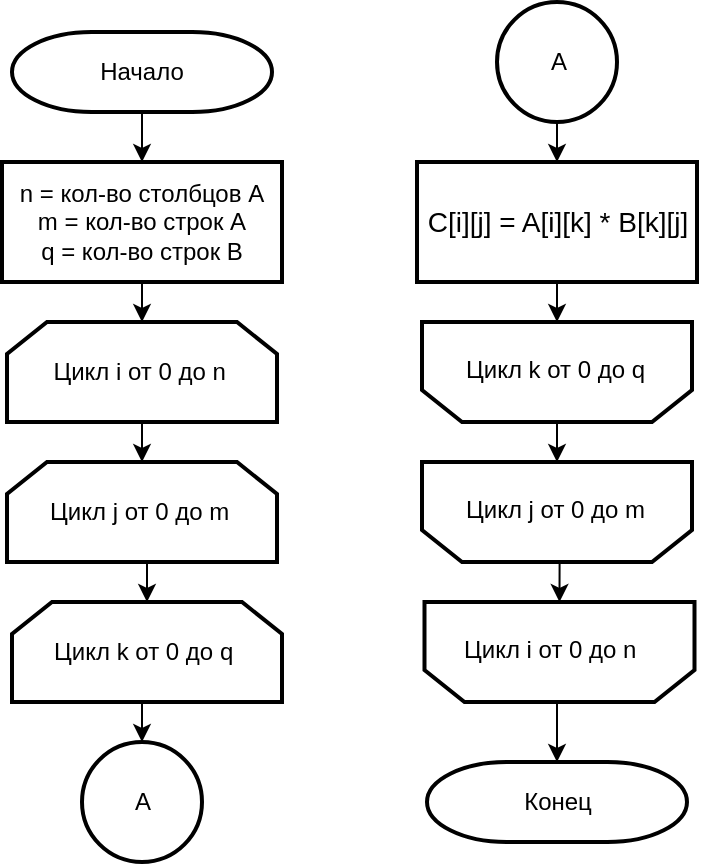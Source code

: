<mxfile version="13.0.3" type="device" pages="3"><diagram id="bYpTJ6qfh-pFWrIBcXdf" name="стандартная"><mxGraphModel dx="1422" dy="735" grid="0" gridSize="10" guides="1" tooltips="1" connect="1" arrows="1" fold="1" page="1" pageScale="1" pageWidth="827" pageHeight="1169" math="0" shadow="0"><root><mxCell id="0"/><mxCell id="1" parent="0"/><mxCell id="U-ZUZ9X_83V6-VSvRY3M-30" style="edgeStyle=orthogonalEdgeStyle;rounded=0;orthogonalLoop=1;jettySize=auto;html=1;exitX=0.5;exitY=1;exitDx=0;exitDy=0;exitPerimeter=0;entryX=0.5;entryY=0;entryDx=0;entryDy=0;endArrow=classic;endFill=1;" parent="1" source="U-ZUZ9X_83V6-VSvRY3M-1" target="U-ZUZ9X_83V6-VSvRY3M-2" edge="1"><mxGeometry relative="1" as="geometry"/></mxCell><mxCell id="U-ZUZ9X_83V6-VSvRY3M-1" value="Начало" style="strokeWidth=2;html=1;shape=mxgraph.flowchart.terminator;whiteSpace=wrap;" parent="1" vertex="1"><mxGeometry x="155" y="45" width="130" height="40" as="geometry"/></mxCell><mxCell id="U-ZUZ9X_83V6-VSvRY3M-31" style="edgeStyle=orthogonalEdgeStyle;rounded=0;orthogonalLoop=1;jettySize=auto;html=1;exitX=0.5;exitY=1;exitDx=0;exitDy=0;entryX=0.5;entryY=0;entryDx=0;entryDy=0;endArrow=classic;endFill=1;" parent="1" source="U-ZUZ9X_83V6-VSvRY3M-2" target="U-ZUZ9X_83V6-VSvRY3M-3" edge="1"><mxGeometry relative="1" as="geometry"/></mxCell><mxCell id="U-ZUZ9X_83V6-VSvRY3M-2" value="n = кол-во столбцов A&lt;br&gt;m = кол-во строк А&lt;br&gt;q = кол-во строк B" style="rounded=0;whiteSpace=wrap;html=1;strokeWidth=2;" parent="1" vertex="1"><mxGeometry x="150" y="110" width="140" height="60" as="geometry"/></mxCell><mxCell id="U-ZUZ9X_83V6-VSvRY3M-32" style="edgeStyle=orthogonalEdgeStyle;rounded=0;orthogonalLoop=1;jettySize=auto;html=1;exitX=0.5;exitY=1;exitDx=0;exitDy=0;entryX=0.5;entryY=0;entryDx=0;entryDy=0;endArrow=classic;endFill=1;" parent="1" source="U-ZUZ9X_83V6-VSvRY3M-3" target="U-ZUZ9X_83V6-VSvRY3M-4" edge="1"><mxGeometry relative="1" as="geometry"/></mxCell><mxCell id="U-ZUZ9X_83V6-VSvRY3M-3" value="Цикл i от 0 до n&amp;nbsp;" style="shape=loopLimit;whiteSpace=wrap;html=1;strokeWidth=2;" parent="1" vertex="1"><mxGeometry x="152.5" y="190" width="135" height="50" as="geometry"/></mxCell><mxCell id="U-ZUZ9X_83V6-VSvRY3M-33" style="edgeStyle=orthogonalEdgeStyle;rounded=0;orthogonalLoop=1;jettySize=auto;html=1;exitX=0.5;exitY=1;exitDx=0;exitDy=0;entryX=0.5;entryY=0;entryDx=0;entryDy=0;endArrow=classic;endFill=1;" parent="1" source="U-ZUZ9X_83V6-VSvRY3M-4" target="U-ZUZ9X_83V6-VSvRY3M-5" edge="1"><mxGeometry relative="1" as="geometry"/></mxCell><mxCell id="U-ZUZ9X_83V6-VSvRY3M-4" value="Цикл j от 0 до m&amp;nbsp;" style="shape=loopLimit;whiteSpace=wrap;html=1;strokeWidth=2;" parent="1" vertex="1"><mxGeometry x="152.5" y="260" width="135" height="50" as="geometry"/></mxCell><mxCell id="U-ZUZ9X_83V6-VSvRY3M-34" style="edgeStyle=orthogonalEdgeStyle;rounded=0;orthogonalLoop=1;jettySize=auto;html=1;exitX=0.5;exitY=1;exitDx=0;exitDy=0;entryX=0.5;entryY=0;entryDx=0;entryDy=0;entryPerimeter=0;endArrow=classic;endFill=1;" parent="1" source="U-ZUZ9X_83V6-VSvRY3M-5" target="U-ZUZ9X_83V6-VSvRY3M-6" edge="1"><mxGeometry relative="1" as="geometry"/></mxCell><mxCell id="U-ZUZ9X_83V6-VSvRY3M-5" value="Цикл k от 0 до q&amp;nbsp;" style="shape=loopLimit;whiteSpace=wrap;html=1;strokeWidth=2;" parent="1" vertex="1"><mxGeometry x="155" y="330" width="135" height="50" as="geometry"/></mxCell><mxCell id="U-ZUZ9X_83V6-VSvRY3M-8" value="" style="group" parent="1" vertex="1" connectable="0"><mxGeometry x="190" y="400" width="60" height="60" as="geometry"/></mxCell><mxCell id="U-ZUZ9X_83V6-VSvRY3M-6" value="" style="verticalLabelPosition=bottom;verticalAlign=top;html=1;shape=mxgraph.flowchart.on-page_reference;strokeWidth=2;" parent="U-ZUZ9X_83V6-VSvRY3M-8" vertex="1"><mxGeometry width="60" height="60" as="geometry"/></mxCell><mxCell id="U-ZUZ9X_83V6-VSvRY3M-7" value="A" style="text;html=1;align=center;verticalAlign=middle;resizable=0;points=[];autosize=1;" parent="U-ZUZ9X_83V6-VSvRY3M-8" vertex="1"><mxGeometry x="20" y="20" width="20" height="20" as="geometry"/></mxCell><mxCell id="U-ZUZ9X_83V6-VSvRY3M-9" value="" style="group" parent="1" vertex="1" connectable="0"><mxGeometry x="397.5" y="30" width="60" height="60" as="geometry"/></mxCell><mxCell id="U-ZUZ9X_83V6-VSvRY3M-10" value="" style="verticalLabelPosition=bottom;verticalAlign=top;html=1;shape=mxgraph.flowchart.on-page_reference;strokeWidth=2;" parent="U-ZUZ9X_83V6-VSvRY3M-9" vertex="1"><mxGeometry width="60" height="60" as="geometry"/></mxCell><mxCell id="U-ZUZ9X_83V6-VSvRY3M-11" value="A" style="text;html=1;align=center;verticalAlign=middle;resizable=0;points=[];autosize=1;" parent="U-ZUZ9X_83V6-VSvRY3M-9" vertex="1"><mxGeometry x="20" y="20" width="20" height="20" as="geometry"/></mxCell><mxCell id="U-ZUZ9X_83V6-VSvRY3M-37" style="edgeStyle=orthogonalEdgeStyle;rounded=0;orthogonalLoop=1;jettySize=auto;html=1;exitX=0.5;exitY=1;exitDx=0;exitDy=0;entryX=0.5;entryY=1;entryDx=0;entryDy=0;endArrow=classic;endFill=1;" parent="1" source="U-ZUZ9X_83V6-VSvRY3M-12" target="U-ZUZ9X_83V6-VSvRY3M-16" edge="1"><mxGeometry relative="1" as="geometry"/></mxCell><mxCell id="U-ZUZ9X_83V6-VSvRY3M-12" value="&lt;font style=&quot;font-size: 14px&quot;&gt;C[i][j] = A[i][k] * B[k][j]&lt;/font&gt;" style="rounded=0;whiteSpace=wrap;html=1;strokeWidth=2;" parent="1" vertex="1"><mxGeometry x="357.5" y="110" width="140" height="60" as="geometry"/></mxCell><mxCell id="U-ZUZ9X_83V6-VSvRY3M-18" value="" style="group" parent="1" vertex="1" connectable="0"><mxGeometry x="361.25" y="330" width="137.5" height="50" as="geometry"/></mxCell><mxCell id="U-ZUZ9X_83V6-VSvRY3M-14" value="" style="shape=loopLimit;whiteSpace=wrap;html=1;strokeWidth=2;rotation=-180;" parent="U-ZUZ9X_83V6-VSvRY3M-18" vertex="1"><mxGeometry width="135" height="50" as="geometry"/></mxCell><mxCell id="U-ZUZ9X_83V6-VSvRY3M-17" value="&lt;span style=&quot;color: rgb(0, 0, 0); font-family: helvetica; font-size: 12px; font-style: normal; font-weight: 400; letter-spacing: normal; text-align: center; text-indent: 0px; text-transform: none; word-spacing: 0px; background-color: rgb(255, 255, 255); display: inline; float: none;&quot;&gt;Цикл i от 0 до n&amp;nbsp;&lt;/span&gt;" style="text;whiteSpace=wrap;html=1;" parent="U-ZUZ9X_83V6-VSvRY3M-18" vertex="1"><mxGeometry x="17.5" y="10" width="120" height="30" as="geometry"/></mxCell><mxCell id="U-ZUZ9X_83V6-VSvRY3M-20" value="" style="group" parent="1" vertex="1" connectable="0"><mxGeometry x="360" y="260" width="140" height="50" as="geometry"/></mxCell><mxCell id="U-ZUZ9X_83V6-VSvRY3M-15" value="" style="shape=loopLimit;whiteSpace=wrap;html=1;strokeWidth=2;rotation=-180;" parent="U-ZUZ9X_83V6-VSvRY3M-20" vertex="1"><mxGeometry width="135" height="50" as="geometry"/></mxCell><mxCell id="U-ZUZ9X_83V6-VSvRY3M-19" value="&lt;span style=&quot;color: rgb(0, 0, 0); font-family: helvetica; font-size: 12px; font-style: normal; font-weight: 400; letter-spacing: normal; text-align: center; text-indent: 0px; text-transform: none; word-spacing: 0px; background-color: rgb(255, 255, 255); display: inline; float: none;&quot;&gt;Цикл j от 0 до m&amp;nbsp;&lt;/span&gt;" style="text;whiteSpace=wrap;html=1;" parent="U-ZUZ9X_83V6-VSvRY3M-20" vertex="1"><mxGeometry x="20" y="10" width="120" height="30" as="geometry"/></mxCell><mxCell id="U-ZUZ9X_83V6-VSvRY3M-23" value="" style="group" parent="1" vertex="1" connectable="0"><mxGeometry x="360" y="190" width="140" height="50" as="geometry"/></mxCell><mxCell id="U-ZUZ9X_83V6-VSvRY3M-16" value="" style="shape=loopLimit;whiteSpace=wrap;html=1;strokeWidth=2;rotation=-180;" parent="U-ZUZ9X_83V6-VSvRY3M-23" vertex="1"><mxGeometry width="135" height="50" as="geometry"/></mxCell><mxCell id="U-ZUZ9X_83V6-VSvRY3M-21" value="&lt;span style=&quot;color: rgb(0, 0, 0); font-family: helvetica; font-size: 12px; font-style: normal; font-weight: 400; letter-spacing: normal; text-align: center; text-indent: 0px; text-transform: none; word-spacing: 0px; background-color: rgb(255, 255, 255); display: inline; float: none;&quot;&gt;Цикл k от 0 до q&amp;nbsp;&lt;/span&gt;" style="text;whiteSpace=wrap;html=1;" parent="U-ZUZ9X_83V6-VSvRY3M-23" vertex="1"><mxGeometry x="20" y="10" width="120" height="30" as="geometry"/></mxCell><mxCell id="U-ZUZ9X_83V6-VSvRY3M-25" value="Конец" style="strokeWidth=2;html=1;shape=mxgraph.flowchart.terminator;whiteSpace=wrap;" parent="1" vertex="1"><mxGeometry x="362.5" y="410" width="130" height="40" as="geometry"/></mxCell><mxCell id="U-ZUZ9X_83V6-VSvRY3M-35" style="edgeStyle=orthogonalEdgeStyle;rounded=0;orthogonalLoop=1;jettySize=auto;html=1;exitX=0.5;exitY=1;exitDx=0;exitDy=0;exitPerimeter=0;entryX=0.5;entryY=0;entryDx=0;entryDy=0;endArrow=classic;endFill=1;" parent="1" source="U-ZUZ9X_83V6-VSvRY3M-10" target="U-ZUZ9X_83V6-VSvRY3M-12" edge="1"><mxGeometry relative="1" as="geometry"/></mxCell><mxCell id="U-ZUZ9X_83V6-VSvRY3M-38" style="edgeStyle=orthogonalEdgeStyle;rounded=0;orthogonalLoop=1;jettySize=auto;html=1;exitX=0.5;exitY=0;exitDx=0;exitDy=0;entryX=0.5;entryY=1;entryDx=0;entryDy=0;endArrow=classic;endFill=1;" parent="1" source="U-ZUZ9X_83V6-VSvRY3M-16" target="U-ZUZ9X_83V6-VSvRY3M-15" edge="1"><mxGeometry relative="1" as="geometry"/></mxCell><mxCell id="U-ZUZ9X_83V6-VSvRY3M-39" style="edgeStyle=orthogonalEdgeStyle;rounded=0;orthogonalLoop=1;jettySize=auto;html=1;exitX=0.5;exitY=0;exitDx=0;exitDy=0;entryX=0.5;entryY=1;entryDx=0;entryDy=0;endArrow=classic;endFill=1;" parent="1" source="U-ZUZ9X_83V6-VSvRY3M-15" target="U-ZUZ9X_83V6-VSvRY3M-14" edge="1"><mxGeometry relative="1" as="geometry"/></mxCell><mxCell id="U-ZUZ9X_83V6-VSvRY3M-40" style="edgeStyle=orthogonalEdgeStyle;rounded=0;orthogonalLoop=1;jettySize=auto;html=1;exitX=0.5;exitY=0;exitDx=0;exitDy=0;entryX=0.5;entryY=0;entryDx=0;entryDy=0;entryPerimeter=0;endArrow=classic;endFill=1;" parent="1" source="U-ZUZ9X_83V6-VSvRY3M-14" target="U-ZUZ9X_83V6-VSvRY3M-25" edge="1"><mxGeometry relative="1" as="geometry"/></mxCell></root></mxGraphModel></diagram><diagram id="m2J0F6gVNrPgoO0xjaqQ" name="винограда "><mxGraphModel dx="1422" dy="735" grid="0" gridSize="10" guides="1" tooltips="1" connect="1" arrows="1" fold="1" page="1" pageScale="1" pageWidth="827" pageHeight="1169" math="0" shadow="0"><root><mxCell id="3Q6sEPr9P0bj2xC8j2HH-0"/><mxCell id="3Q6sEPr9P0bj2xC8j2HH-1" parent="3Q6sEPr9P0bj2xC8j2HH-0"/><mxCell id="zbpkN6NbwXP9euEAummU-3" style="edgeStyle=orthogonalEdgeStyle;rounded=0;orthogonalLoop=1;jettySize=auto;html=1;exitX=0.5;exitY=1;exitDx=0;exitDy=0;exitPerimeter=0;entryX=0.5;entryY=0;entryDx=0;entryDy=0;endArrow=classic;endFill=1;" parent="3Q6sEPr9P0bj2xC8j2HH-1" source="jzDQUdgFFqPQzXTCmQUS-0" target="zIN2iYkm2CnEy74Q9T-E-3" edge="1"><mxGeometry relative="1" as="geometry"/></mxCell><mxCell id="jzDQUdgFFqPQzXTCmQUS-0" value="Начало" style="strokeWidth=2;html=1;shape=mxgraph.flowchart.terminator;whiteSpace=wrap;" parent="3Q6sEPr9P0bj2xC8j2HH-1" vertex="1"><mxGeometry x="240" y="30" width="110" height="50" as="geometry"/></mxCell><mxCell id="zIN2iYkm2CnEy74Q9T-E-0" style="edgeStyle=orthogonalEdgeStyle;rounded=0;orthogonalLoop=1;jettySize=auto;html=1;exitX=0;exitY=0.5;exitDx=0;exitDy=0;exitPerimeter=0;dashed=1;endArrow=none;endFill=0;" parent="3Q6sEPr9P0bj2xC8j2HH-1" target="zIN2iYkm2CnEy74Q9T-E-1" edge="1"><mxGeometry relative="1" as="geometry"><mxPoint x="240" y="55" as="sourcePoint"/></mxGeometry></mxCell><mxCell id="zIN2iYkm2CnEy74Q9T-E-1" value="&lt;div style=&quot;text-align: right&quot;&gt;&lt;br&gt;&lt;/div&gt;" style="strokeWidth=2;html=1;shape=mxgraph.flowchart.annotation_1;align=left;pointerEvents=1;rotation=-180;" parent="3Q6sEPr9P0bj2xC8j2HH-1" vertex="1"><mxGeometry x="165" y="10" width="50" height="90" as="geometry"/></mxCell><mxCell id="zIN2iYkm2CnEy74Q9T-E-2" value="&lt;div style=&quot;color: rgb(0 , 0 , 0) ; font-family: &amp;#34;helvetica&amp;#34; ; font-size: 12px ; font-style: normal ; font-weight: 400 ; letter-spacing: normal ; text-indent: 0px ; text-transform: none ; word-spacing: 0px ; text-align: right&quot;&gt;Алгоритм&amp;nbsp;&lt;span&gt;&amp;nbsp;&lt;/span&gt;&lt;/div&gt;&lt;div style=&quot;color: rgb(0 , 0 , 0) ; font-family: &amp;#34;helvetica&amp;#34; ; font-size: 12px ; font-style: normal ; font-weight: 400 ; letter-spacing: normal ; text-indent: 0px ; text-transform: none ; word-spacing: 0px ; text-align: right&quot;&gt;умножения&lt;/div&gt;&lt;div style=&quot;color: rgb(0 , 0 , 0) ; font-family: &amp;#34;helvetica&amp;#34; ; font-size: 12px ; font-style: normal ; font-weight: 400 ; letter-spacing: normal ; text-indent: 0px ; text-transform: none ; word-spacing: 0px ; text-align: right&quot;&gt;по Винограду&lt;/div&gt;&lt;div style=&quot;color: rgb(0 , 0 , 0) ; font-family: &amp;#34;helvetica&amp;#34; ; font-size: 12px ; font-style: normal ; font-weight: 400 ; letter-spacing: normal ; text-indent: 0px ; text-transform: none ; word-spacing: 0px ; text-align: right&quot;&gt;Вход: матрицы А и В&lt;/div&gt;&lt;div style=&quot;color: rgb(0 , 0 , 0) ; font-family: &amp;#34;helvetica&amp;#34; ; font-size: 12px ; font-style: normal ; font-weight: 400 ; letter-spacing: normal ; text-indent: 0px ; text-transform: none ; word-spacing: 0px ; text-align: right&quot;&gt;Выход: матрица С&lt;/div&gt;" style="text;whiteSpace=wrap;html=1;" parent="3Q6sEPr9P0bj2xC8j2HH-1" vertex="1"><mxGeometry x="95" y="10" width="120" height="60" as="geometry"/></mxCell><mxCell id="zbpkN6NbwXP9euEAummU-4" style="edgeStyle=orthogonalEdgeStyle;rounded=0;orthogonalLoop=1;jettySize=auto;html=1;exitX=0.5;exitY=1;exitDx=0;exitDy=0;entryX=0.5;entryY=0;entryDx=0;entryDy=0;endArrow=classic;endFill=1;" parent="3Q6sEPr9P0bj2xC8j2HH-1" source="zIN2iYkm2CnEy74Q9T-E-3" target="zIN2iYkm2CnEy74Q9T-E-4" edge="1"><mxGeometry relative="1" as="geometry"/></mxCell><mxCell id="zIN2iYkm2CnEy74Q9T-E-3" value="&lt;span&gt;n = кол-во столбцов A&lt;/span&gt;&lt;br&gt;&lt;span&gt;m = кол-во строк А&lt;/span&gt;&lt;br&gt;&lt;span&gt;q = кол-во столбцов B&lt;/span&gt;" style="rounded=0;whiteSpace=wrap;html=1;strokeWidth=2;" parent="3Q6sEPr9P0bj2xC8j2HH-1" vertex="1"><mxGeometry x="220" y="120" width="150" height="60" as="geometry"/></mxCell><mxCell id="zbpkN6NbwXP9euEAummU-5" style="edgeStyle=orthogonalEdgeStyle;rounded=0;orthogonalLoop=1;jettySize=auto;html=1;exitX=0.5;exitY=1;exitDx=0;exitDy=0;entryX=0.5;entryY=0;entryDx=0;entryDy=0;endArrow=classic;endFill=1;" parent="3Q6sEPr9P0bj2xC8j2HH-1" source="zIN2iYkm2CnEy74Q9T-E-4" target="PheqgZE7O7j1xCy4pjIh-0" edge="1"><mxGeometry relative="1" as="geometry"/></mxCell><mxCell id="zIN2iYkm2CnEy74Q9T-E-4" value="Создание массивов tempA длиной n и tempB длиной m" style="rounded=0;whiteSpace=wrap;html=1;strokeWidth=2;" parent="3Q6sEPr9P0bj2xC8j2HH-1" vertex="1"><mxGeometry x="220" y="210" width="150" height="60" as="geometry"/></mxCell><mxCell id="zbpkN6NbwXP9euEAummU-6" style="edgeStyle=orthogonalEdgeStyle;rounded=0;orthogonalLoop=1;jettySize=auto;html=1;exitX=0.5;exitY=1;exitDx=0;exitDy=0;entryX=0.5;entryY=0;entryDx=0;entryDy=0;endArrow=classic;endFill=1;" parent="3Q6sEPr9P0bj2xC8j2HH-1" source="PheqgZE7O7j1xCy4pjIh-0" target="PheqgZE7O7j1xCy4pjIh-1" edge="1"><mxGeometry relative="1" as="geometry"/></mxCell><mxCell id="PheqgZE7O7j1xCy4pjIh-0" value="Цикл i от 0 до n&amp;nbsp;" style="shape=loopLimit;whiteSpace=wrap;html=1;strokeWidth=2;" parent="3Q6sEPr9P0bj2xC8j2HH-1" vertex="1"><mxGeometry x="218.75" y="290" width="152.5" height="50" as="geometry"/></mxCell><mxCell id="zbpkN6NbwXP9euEAummU-8" style="edgeStyle=orthogonalEdgeStyle;rounded=0;orthogonalLoop=1;jettySize=auto;html=1;exitX=0.5;exitY=1;exitDx=0;exitDy=0;entryX=0.5;entryY=0;entryDx=0;entryDy=0;endArrow=classic;endFill=1;" parent="3Q6sEPr9P0bj2xC8j2HH-1" source="PheqgZE7O7j1xCy4pjIh-1" target="PheqgZE7O7j1xCy4pjIh-2" edge="1"><mxGeometry relative="1" as="geometry"/></mxCell><mxCell id="PheqgZE7O7j1xCy4pjIh-1" value="Цикл j от 1 до q с шагом 2&amp;nbsp;" style="shape=loopLimit;whiteSpace=wrap;html=1;strokeWidth=2;" parent="3Q6sEPr9P0bj2xC8j2HH-1" vertex="1"><mxGeometry x="218.75" y="360" width="152.5" height="50" as="geometry"/></mxCell><mxCell id="zbpkN6NbwXP9euEAummU-9" style="edgeStyle=orthogonalEdgeStyle;rounded=0;orthogonalLoop=1;jettySize=auto;html=1;exitX=0.5;exitY=1;exitDx=0;exitDy=0;entryX=0.5;entryY=0;entryDx=0;entryDy=0;entryPerimeter=0;endArrow=classic;endFill=1;" parent="3Q6sEPr9P0bj2xC8j2HH-1" source="PheqgZE7O7j1xCy4pjIh-2" target="zWFOfngddX3SRT0T7dQw-1" edge="1"><mxGeometry relative="1" as="geometry"/></mxCell><mxCell id="PheqgZE7O7j1xCy4pjIh-2" value="t&lt;font style=&quot;font-size: 14px&quot;&gt;empA]i] = tempA[i] + &lt;br&gt;A[i][j - 1] + A[i][j]&lt;/font&gt;" style="rounded=0;whiteSpace=wrap;html=1;strokeWidth=2;" parent="3Q6sEPr9P0bj2xC8j2HH-1" vertex="1"><mxGeometry x="221.25" y="440" width="150" height="60" as="geometry"/></mxCell><mxCell id="zWFOfngddX3SRT0T7dQw-0" value="" style="group" parent="3Q6sEPr9P0bj2xC8j2HH-1" vertex="1" connectable="0"><mxGeometry x="270" y="520" width="60" height="60" as="geometry"/></mxCell><mxCell id="zWFOfngddX3SRT0T7dQw-1" value="" style="verticalLabelPosition=bottom;verticalAlign=top;html=1;shape=mxgraph.flowchart.on-page_reference;strokeWidth=2;" parent="zWFOfngddX3SRT0T7dQw-0" vertex="1"><mxGeometry width="60" height="60" as="geometry"/></mxCell><mxCell id="zWFOfngddX3SRT0T7dQw-2" value="A" style="text;html=1;align=center;verticalAlign=middle;resizable=0;points=[];autosize=1;" parent="zWFOfngddX3SRT0T7dQw-0" vertex="1"><mxGeometry x="20" y="20" width="20" height="20" as="geometry"/></mxCell><mxCell id="zWFOfngddX3SRT0T7dQw-3" value="" style="group" parent="3Q6sEPr9P0bj2xC8j2HH-1" vertex="1" connectable="0"><mxGeometry x="525" y="30" width="60" height="60" as="geometry"/></mxCell><mxCell id="zWFOfngddX3SRT0T7dQw-4" value="" style="verticalLabelPosition=bottom;verticalAlign=top;html=1;shape=mxgraph.flowchart.on-page_reference;strokeWidth=2;" parent="zWFOfngddX3SRT0T7dQw-3" vertex="1"><mxGeometry width="60" height="60" as="geometry"/></mxCell><mxCell id="zWFOfngddX3SRT0T7dQw-5" value="A" style="text;html=1;align=center;verticalAlign=middle;resizable=0;points=[];autosize=1;" parent="zWFOfngddX3SRT0T7dQw-3" vertex="1"><mxGeometry x="20" y="20" width="20" height="20" as="geometry"/></mxCell><mxCell id="z0LOa2UjDoidk-_q1wDk-3" value="" style="group" parent="3Q6sEPr9P0bj2xC8j2HH-1" vertex="1" connectable="0"><mxGeometry x="485" y="190" width="145" height="50" as="geometry"/></mxCell><mxCell id="z0LOa2UjDoidk-_q1wDk-4" value="" style="shape=loopLimit;whiteSpace=wrap;html=1;strokeWidth=2;rotation=-180;" parent="z0LOa2UjDoidk-_q1wDk-3" vertex="1"><mxGeometry width="139.821" height="50" as="geometry"/></mxCell><mxCell id="z0LOa2UjDoidk-_q1wDk-5" value="&lt;span style=&quot;text-align: center&quot;&gt;Цикл i от 0 до n&amp;nbsp;&lt;/span&gt;" style="text;whiteSpace=wrap;html=1;" parent="z0LOa2UjDoidk-_q1wDk-3" vertex="1"><mxGeometry x="20.714" y="10" width="124.286" height="30" as="geometry"/></mxCell><mxCell id="zbpkN6NbwXP9euEAummU-13" style="edgeStyle=orthogonalEdgeStyle;rounded=0;orthogonalLoop=1;jettySize=auto;html=1;exitX=0.5;exitY=1;exitDx=0;exitDy=0;entryX=0.5;entryY=0;entryDx=0;entryDy=0;endArrow=classic;endFill=1;" parent="3Q6sEPr9P0bj2xC8j2HH-1" source="z0LOa2UjDoidk-_q1wDk-7" target="z0LOa2UjDoidk-_q1wDk-8" edge="1"><mxGeometry relative="1" as="geometry"/></mxCell><mxCell id="z0LOa2UjDoidk-_q1wDk-7" value="Цикл i от 0 до m" style="shape=loopLimit;whiteSpace=wrap;html=1;strokeWidth=2;" parent="3Q6sEPr9P0bj2xC8j2HH-1" vertex="1"><mxGeometry x="477.5" y="260" width="152.5" height="50" as="geometry"/></mxCell><mxCell id="zbpkN6NbwXP9euEAummU-14" style="edgeStyle=orthogonalEdgeStyle;rounded=0;orthogonalLoop=1;jettySize=auto;html=1;exitX=0.5;exitY=1;exitDx=0;exitDy=0;entryX=0.5;entryY=0;entryDx=0;entryDy=0;endArrow=classic;endFill=1;" parent="3Q6sEPr9P0bj2xC8j2HH-1" source="z0LOa2UjDoidk-_q1wDk-8" target="z0LOa2UjDoidk-_q1wDk-9" edge="1"><mxGeometry relative="1" as="geometry"/></mxCell><mxCell id="z0LOa2UjDoidk-_q1wDk-8" value="Цикл j от 1 до q&lt;br&gt;&amp;nbsp;с шагом 2&amp;nbsp;" style="shape=loopLimit;whiteSpace=wrap;html=1;strokeWidth=2;" parent="3Q6sEPr9P0bj2xC8j2HH-1" vertex="1"><mxGeometry x="478.75" y="330" width="152.5" height="50" as="geometry"/></mxCell><mxCell id="zbpkN6NbwXP9euEAummU-15" style="edgeStyle=orthogonalEdgeStyle;rounded=0;orthogonalLoop=1;jettySize=auto;html=1;exitX=0.5;exitY=1;exitDx=0;exitDy=0;entryX=0.5;entryY=0;entryDx=0;entryDy=0;entryPerimeter=0;endArrow=classic;endFill=1;" parent="3Q6sEPr9P0bj2xC8j2HH-1" source="z0LOa2UjDoidk-_q1wDk-9" target="z0LOa2UjDoidk-_q1wDk-11" edge="1"><mxGeometry relative="1" as="geometry"/></mxCell><mxCell id="z0LOa2UjDoidk-_q1wDk-9" value="&lt;span&gt;t&lt;/span&gt;&lt;font style=&quot;font-size: 14px&quot;&gt;empB]i] = tempB[i] +&amp;nbsp;&lt;br&gt;B[i][j - 1] + B[i][j]&lt;/font&gt;" style="rounded=0;whiteSpace=wrap;html=1;strokeWidth=2;" parent="3Q6sEPr9P0bj2xC8j2HH-1" vertex="1"><mxGeometry x="481.25" y="400" width="150" height="60" as="geometry"/></mxCell><mxCell id="z0LOa2UjDoidk-_q1wDk-10" value="" style="group" parent="3Q6sEPr9P0bj2xC8j2HH-1" vertex="1" connectable="0"><mxGeometry x="530" y="490" width="60" height="60" as="geometry"/></mxCell><mxCell id="z0LOa2UjDoidk-_q1wDk-11" value="" style="verticalLabelPosition=bottom;verticalAlign=top;html=1;shape=mxgraph.flowchart.on-page_reference;strokeWidth=2;" parent="z0LOa2UjDoidk-_q1wDk-10" vertex="1"><mxGeometry width="60" height="60" as="geometry"/></mxCell><mxCell id="z0LOa2UjDoidk-_q1wDk-12" value="Б" style="text;html=1;align=center;verticalAlign=middle;resizable=0;points=[];autosize=1;" parent="z0LOa2UjDoidk-_q1wDk-10" vertex="1"><mxGeometry x="20" y="20" width="20" height="20" as="geometry"/></mxCell><mxCell id="z0LOa2UjDoidk-_q1wDk-13" value="" style="group" parent="3Q6sEPr9P0bj2xC8j2HH-1" vertex="1" connectable="0"><mxGeometry x="162" y="1210" width="60" height="60" as="geometry"/></mxCell><mxCell id="z0LOa2UjDoidk-_q1wDk-14" value="" style="verticalLabelPosition=bottom;verticalAlign=top;html=1;shape=mxgraph.flowchart.on-page_reference;strokeWidth=2;" parent="z0LOa2UjDoidk-_q1wDk-13" vertex="1"><mxGeometry width="60" height="60" as="geometry"/></mxCell><mxCell id="z0LOa2UjDoidk-_q1wDk-15" value="Б" style="text;html=1;align=center;verticalAlign=middle;resizable=0;points=[];autosize=1;" parent="z0LOa2UjDoidk-_q1wDk-13" vertex="1"><mxGeometry x="20" y="20" width="20" height="20" as="geometry"/></mxCell><mxCell id="z0LOa2UjDoidk-_q1wDk-16" value="" style="group" parent="3Q6sEPr9P0bj2xC8j2HH-1" vertex="1" connectable="0"><mxGeometry x="122" y="1300" width="145" height="50" as="geometry"/></mxCell><mxCell id="z0LOa2UjDoidk-_q1wDk-17" value="" style="shape=loopLimit;whiteSpace=wrap;html=1;strokeWidth=2;rotation=-180;" parent="z0LOa2UjDoidk-_q1wDk-16" vertex="1"><mxGeometry width="139.821" height="50" as="geometry"/></mxCell><mxCell id="z0LOa2UjDoidk-_q1wDk-18" value="&lt;span&gt;Цикл j от 1 до q&lt;/span&gt;&lt;br&gt;&lt;span&gt;&amp;nbsp;с шагом 2&amp;nbsp;&lt;/span&gt;" style="text;whiteSpace=wrap;html=1;align=center;" parent="z0LOa2UjDoidk-_q1wDk-16" vertex="1"><mxGeometry x="-10" y="10" width="155" height="30" as="geometry"/></mxCell><mxCell id="z0LOa2UjDoidk-_q1wDk-20" value="" style="group" parent="3Q6sEPr9P0bj2xC8j2HH-1" vertex="1" connectable="0"><mxGeometry x="122" y="1370" width="145" height="50" as="geometry"/></mxCell><mxCell id="z0LOa2UjDoidk-_q1wDk-21" value="" style="shape=loopLimit;whiteSpace=wrap;html=1;strokeWidth=2;rotation=-180;" parent="z0LOa2UjDoidk-_q1wDk-20" vertex="1"><mxGeometry width="139.821" height="50" as="geometry"/></mxCell><mxCell id="z0LOa2UjDoidk-_q1wDk-22" value="&lt;span style=&quot;text-align: center&quot;&gt;Цикл i от 0 до m&lt;/span&gt;" style="text;whiteSpace=wrap;html=1;" parent="z0LOa2UjDoidk-_q1wDk-20" vertex="1"><mxGeometry x="20.714" y="10" width="124.286" height="30" as="geometry"/></mxCell><mxCell id="zbpkN6NbwXP9euEAummU-19" style="edgeStyle=orthogonalEdgeStyle;rounded=0;orthogonalLoop=1;jettySize=auto;html=1;exitX=0.5;exitY=1;exitDx=0;exitDy=0;entryX=0.5;entryY=0;entryDx=0;entryDy=0;endArrow=classic;endFill=1;" parent="3Q6sEPr9P0bj2xC8j2HH-1" source="z0LOa2UjDoidk-_q1wDk-23" target="z0LOa2UjDoidk-_q1wDk-24" edge="1"><mxGeometry relative="1" as="geometry"/></mxCell><mxCell id="z0LOa2UjDoidk-_q1wDk-23" value="Цикл i от 0 до n" style="shape=loopLimit;whiteSpace=wrap;html=1;strokeWidth=2;" parent="3Q6sEPr9P0bj2xC8j2HH-1" vertex="1"><mxGeometry x="117.63" y="1520" width="152.5" height="50" as="geometry"/></mxCell><mxCell id="zbpkN6NbwXP9euEAummU-20" style="edgeStyle=orthogonalEdgeStyle;rounded=0;orthogonalLoop=1;jettySize=auto;html=1;exitX=0.5;exitY=1;exitDx=0;exitDy=0;entryX=0.5;entryY=0;entryDx=0;entryDy=0;endArrow=classic;endFill=1;" parent="3Q6sEPr9P0bj2xC8j2HH-1" source="z0LOa2UjDoidk-_q1wDk-24" target="z0LOa2UjDoidk-_q1wDk-25" edge="1"><mxGeometry relative="1" as="geometry"/></mxCell><mxCell id="z0LOa2UjDoidk-_q1wDk-24" value="Цикл j от 0 до m" style="shape=loopLimit;whiteSpace=wrap;html=1;strokeWidth=2;" parent="3Q6sEPr9P0bj2xC8j2HH-1" vertex="1"><mxGeometry x="117.63" y="1600" width="152.5" height="50" as="geometry"/></mxCell><mxCell id="zbpkN6NbwXP9euEAummU-21" style="edgeStyle=orthogonalEdgeStyle;rounded=0;orthogonalLoop=1;jettySize=auto;html=1;exitX=0.5;exitY=1;exitDx=0;exitDy=0;entryX=0.5;entryY=0;entryDx=0;entryDy=0;entryPerimeter=0;endArrow=classic;endFill=1;" parent="3Q6sEPr9P0bj2xC8j2HH-1" source="z0LOa2UjDoidk-_q1wDk-25" target="z0LOa2UjDoidk-_q1wDk-27" edge="1"><mxGeometry relative="1" as="geometry"/></mxCell><mxCell id="z0LOa2UjDoidk-_q1wDk-25" value="&lt;font style=&quot;font-size: 14px&quot;&gt;C[i][j] = C[i][j] - &lt;br&gt;(tempA[i] + temp[j])&lt;/font&gt;" style="rounded=0;whiteSpace=wrap;html=1;strokeWidth=2;" parent="3Q6sEPr9P0bj2xC8j2HH-1" vertex="1"><mxGeometry x="121.38" y="1680" width="150" height="60" as="geometry"/></mxCell><mxCell id="z0LOa2UjDoidk-_q1wDk-26" value="" style="group" parent="3Q6sEPr9P0bj2xC8j2HH-1" vertex="1" connectable="0"><mxGeometry x="166.38" y="1760" width="60" height="60" as="geometry"/></mxCell><mxCell id="z0LOa2UjDoidk-_q1wDk-27" value="" style="verticalLabelPosition=bottom;verticalAlign=top;html=1;shape=mxgraph.flowchart.on-page_reference;strokeWidth=2;" parent="z0LOa2UjDoidk-_q1wDk-26" vertex="1"><mxGeometry width="60" height="60" as="geometry"/></mxCell><mxCell id="z0LOa2UjDoidk-_q1wDk-28" value="В" style="text;html=1;align=center;verticalAlign=middle;resizable=0;points=[];autosize=1;" parent="z0LOa2UjDoidk-_q1wDk-26" vertex="1"><mxGeometry x="20" y="20" width="20" height="20" as="geometry"/></mxCell><mxCell id="z0LOa2UjDoidk-_q1wDk-29" value="" style="group" parent="3Q6sEPr9P0bj2xC8j2HH-1" vertex="1" connectable="0"><mxGeometry x="362" y="1210" width="60" height="60" as="geometry"/></mxCell><mxCell id="z0LOa2UjDoidk-_q1wDk-30" value="" style="verticalLabelPosition=bottom;verticalAlign=top;html=1;shape=mxgraph.flowchart.on-page_reference;strokeWidth=2;" parent="z0LOa2UjDoidk-_q1wDk-29" vertex="1"><mxGeometry width="60" height="60" as="geometry"/></mxCell><mxCell id="z0LOa2UjDoidk-_q1wDk-31" value="В" style="text;html=1;align=center;verticalAlign=middle;resizable=0;points=[];autosize=1;" parent="z0LOa2UjDoidk-_q1wDk-29" vertex="1"><mxGeometry x="20" y="20" width="20" height="20" as="geometry"/></mxCell><mxCell id="zbpkN6NbwXP9euEAummU-23" style="edgeStyle=orthogonalEdgeStyle;rounded=0;orthogonalLoop=1;jettySize=auto;html=1;exitX=0.5;exitY=1;exitDx=0;exitDy=0;entryX=0.5;entryY=0;entryDx=0;entryDy=0;endArrow=classic;endFill=1;" parent="3Q6sEPr9P0bj2xC8j2HH-1" source="z0LOa2UjDoidk-_q1wDk-32" target="z0LOa2UjDoidk-_q1wDk-33" edge="1"><mxGeometry relative="1" as="geometry"/></mxCell><mxCell id="z0LOa2UjDoidk-_q1wDk-32" value="Цикл k от 1 до q&amp;nbsp;&lt;br&gt;с шагом 2" style="shape=loopLimit;whiteSpace=wrap;html=1;strokeWidth=2;" parent="3Q6sEPr9P0bj2xC8j2HH-1" vertex="1"><mxGeometry x="319.5" y="1290" width="152.5" height="50" as="geometry"/></mxCell><mxCell id="3UE18Dh6LSY7xeBXPmZx-7" style="edgeStyle=orthogonalEdgeStyle;rounded=0;orthogonalLoop=1;jettySize=auto;html=1;exitX=0.5;exitY=1;exitDx=0;exitDy=0;entryX=0.5;entryY=0;entryDx=0;entryDy=0;" parent="3Q6sEPr9P0bj2xC8j2HH-1" source="z0LOa2UjDoidk-_q1wDk-33" target="3UE18Dh6LSY7xeBXPmZx-4" edge="1"><mxGeometry relative="1" as="geometry"/></mxCell><mxCell id="z0LOa2UjDoidk-_q1wDk-33" value="&lt;font style=&quot;font-size: 14px&quot;&gt;C[i][j] += &lt;br&gt;(A[i][k - 1] + B[k][j]) *&lt;br&gt;(A[i][k] + B[k - 1][j)&lt;/font&gt;" style="rounded=0;whiteSpace=wrap;html=1;strokeWidth=2;" parent="3Q6sEPr9P0bj2xC8j2HH-1" vertex="1"><mxGeometry x="322" y="1356" width="150" height="60" as="geometry"/></mxCell><mxCell id="z0LOa2UjDoidk-_q1wDk-34" value="" style="group" parent="3Q6sEPr9P0bj2xC8j2HH-1" vertex="1" connectable="0"><mxGeometry x="329.5" y="1610" width="145" height="50" as="geometry"/></mxCell><mxCell id="z0LOa2UjDoidk-_q1wDk-35" value="" style="shape=loopLimit;whiteSpace=wrap;html=1;strokeWidth=2;rotation=-180;" parent="z0LOa2UjDoidk-_q1wDk-34" vertex="1"><mxGeometry width="139.821" height="50" as="geometry"/></mxCell><mxCell id="z0LOa2UjDoidk-_q1wDk-36" value="&lt;span style=&quot;text-align: center&quot;&gt;Цикл k от 1 до q&amp;nbsp;&lt;/span&gt;&lt;br style=&quot;text-align: center&quot;&gt;&lt;div style=&quot;text-align: center&quot;&gt;&lt;span&gt;с шагом 2&lt;/span&gt;&lt;/div&gt;" style="text;whiteSpace=wrap;html=1;" parent="z0LOa2UjDoidk-_q1wDk-34" vertex="1"><mxGeometry x="20.714" y="10" width="124.286" height="30" as="geometry"/></mxCell><mxCell id="3UE18Dh6LSY7xeBXPmZx-8" style="edgeStyle=orthogonalEdgeStyle;rounded=0;orthogonalLoop=1;jettySize=auto;html=1;exitX=0.5;exitY=1;exitDx=0;exitDy=0;entryX=0.5;entryY=1;entryDx=0;entryDy=0;" parent="3Q6sEPr9P0bj2xC8j2HH-1" source="z0LOa2UjDoidk-_q1wDk-47" target="z0LOa2UjDoidk-_q1wDk-35" edge="1"><mxGeometry relative="1" as="geometry"/></mxCell><mxCell id="z0LOa2UjDoidk-_q1wDk-47" value="&lt;font style=&quot;font-size: 14px&quot;&gt;C[i][j] +=&lt;br&gt;A[i][q - 1] * B[q - 1][j]&lt;/font&gt;" style="rounded=0;whiteSpace=wrap;html=1;strokeWidth=2;" parent="3Q6sEPr9P0bj2xC8j2HH-1" vertex="1"><mxGeometry x="324.5" y="1529" width="150" height="60" as="geometry"/></mxCell><mxCell id="z0LOa2UjDoidk-_q1wDk-48" value="" style="group" parent="3Q6sEPr9P0bj2xC8j2HH-1" vertex="1" connectable="0"><mxGeometry x="335" y="1677" width="145" height="50" as="geometry"/></mxCell><mxCell id="z0LOa2UjDoidk-_q1wDk-49" value="" style="shape=loopLimit;whiteSpace=wrap;html=1;strokeWidth=2;rotation=-180;" parent="z0LOa2UjDoidk-_q1wDk-48" vertex="1"><mxGeometry width="139.821" height="50" as="geometry"/></mxCell><mxCell id="z0LOa2UjDoidk-_q1wDk-50" value="&lt;span style=&quot;text-align: center&quot;&gt;Цикл j от 0 до m&amp;nbsp;&lt;/span&gt;" style="text;whiteSpace=wrap;html=1;" parent="z0LOa2UjDoidk-_q1wDk-48" vertex="1"><mxGeometry x="20.714" y="10" width="124.286" height="30" as="geometry"/></mxCell><mxCell id="z0LOa2UjDoidk-_q1wDk-51" value="" style="group" parent="3Q6sEPr9P0bj2xC8j2HH-1" vertex="1" connectable="0"><mxGeometry x="335" y="1747" width="145" height="50" as="geometry"/></mxCell><mxCell id="z0LOa2UjDoidk-_q1wDk-52" value="" style="shape=loopLimit;whiteSpace=wrap;html=1;strokeWidth=2;rotation=-180;" parent="z0LOa2UjDoidk-_q1wDk-51" vertex="1"><mxGeometry width="139.821" height="50" as="geometry"/></mxCell><mxCell id="z0LOa2UjDoidk-_q1wDk-53" value="&lt;span style=&quot;text-align: center&quot;&gt;Цикл i от 0 до n&amp;nbsp;&lt;/span&gt;" style="text;whiteSpace=wrap;html=1;" parent="z0LOa2UjDoidk-_q1wDk-51" vertex="1"><mxGeometry x="20.714" y="10" width="124.286" height="30" as="geometry"/></mxCell><mxCell id="zbpkN6NbwXP9euEAummU-0" value="Конец" style="strokeWidth=2;html=1;shape=mxgraph.flowchart.terminator;whiteSpace=wrap;" parent="3Q6sEPr9P0bj2xC8j2HH-1" vertex="1"><mxGeometry x="341.25" y="1827" width="130" height="40" as="geometry"/></mxCell><mxCell id="zbpkN6NbwXP9euEAummU-1" value="" style="group" parent="3Q6sEPr9P0bj2xC8j2HH-1" vertex="1" connectable="0"><mxGeometry x="481.25" y="120" width="144.643" height="50" as="geometry"/></mxCell><mxCell id="z0LOa2UjDoidk-_q1wDk-1" value="" style="shape=loopLimit;whiteSpace=wrap;html=1;strokeWidth=2;rotation=-180;" parent="zbpkN6NbwXP9euEAummU-1" vertex="1"><mxGeometry width="144.643" height="50" as="geometry"/></mxCell><mxCell id="z0LOa2UjDoidk-_q1wDk-2" value="&lt;span&gt;Цикл j от 1 до q&lt;br&gt;&amp;nbsp;с шагом 2&amp;nbsp;&lt;/span&gt;" style="text;whiteSpace=wrap;html=1;align=center;" parent="zbpkN6NbwXP9euEAummU-1" vertex="1"><mxGeometry x="13.219" y="10" width="128.571" height="30" as="geometry"/></mxCell><mxCell id="zbpkN6NbwXP9euEAummU-10" style="edgeStyle=orthogonalEdgeStyle;rounded=0;orthogonalLoop=1;jettySize=auto;html=1;exitX=0.5;exitY=1;exitDx=0;exitDy=0;exitPerimeter=0;entryX=0.5;entryY=1;entryDx=0;entryDy=0;endArrow=classic;endFill=1;" parent="3Q6sEPr9P0bj2xC8j2HH-1" source="zWFOfngddX3SRT0T7dQw-4" target="z0LOa2UjDoidk-_q1wDk-1" edge="1"><mxGeometry relative="1" as="geometry"/></mxCell><mxCell id="zbpkN6NbwXP9euEAummU-11" style="edgeStyle=orthogonalEdgeStyle;rounded=0;orthogonalLoop=1;jettySize=auto;html=1;exitX=0.5;exitY=0;exitDx=0;exitDy=0;entryX=0.5;entryY=1;entryDx=0;entryDy=0;endArrow=classic;endFill=1;" parent="3Q6sEPr9P0bj2xC8j2HH-1" source="z0LOa2UjDoidk-_q1wDk-1" target="z0LOa2UjDoidk-_q1wDk-4" edge="1"><mxGeometry relative="1" as="geometry"/></mxCell><mxCell id="zbpkN6NbwXP9euEAummU-12" style="edgeStyle=orthogonalEdgeStyle;rounded=0;orthogonalLoop=1;jettySize=auto;html=1;exitX=0.5;exitY=0;exitDx=0;exitDy=0;entryX=0.5;entryY=0;entryDx=0;entryDy=0;endArrow=classic;endFill=1;" parent="3Q6sEPr9P0bj2xC8j2HH-1" source="z0LOa2UjDoidk-_q1wDk-4" target="z0LOa2UjDoidk-_q1wDk-7" edge="1"><mxGeometry relative="1" as="geometry"/></mxCell><mxCell id="zbpkN6NbwXP9euEAummU-16" style="edgeStyle=orthogonalEdgeStyle;rounded=0;orthogonalLoop=1;jettySize=auto;html=1;exitX=0.5;exitY=1;exitDx=0;exitDy=0;exitPerimeter=0;entryX=0.5;entryY=1;entryDx=0;entryDy=0;endArrow=classic;endFill=1;" parent="3Q6sEPr9P0bj2xC8j2HH-1" source="z0LOa2UjDoidk-_q1wDk-14" target="z0LOa2UjDoidk-_q1wDk-17" edge="1"><mxGeometry relative="1" as="geometry"/></mxCell><mxCell id="zbpkN6NbwXP9euEAummU-17" style="edgeStyle=orthogonalEdgeStyle;rounded=0;orthogonalLoop=1;jettySize=auto;html=1;exitX=0.5;exitY=0;exitDx=0;exitDy=0;entryX=0.5;entryY=1;entryDx=0;entryDy=0;endArrow=classic;endFill=1;" parent="3Q6sEPr9P0bj2xC8j2HH-1" source="z0LOa2UjDoidk-_q1wDk-17" target="z0LOa2UjDoidk-_q1wDk-21" edge="1"><mxGeometry relative="1" as="geometry"/></mxCell><mxCell id="zbpkN6NbwXP9euEAummU-22" style="edgeStyle=orthogonalEdgeStyle;rounded=0;orthogonalLoop=1;jettySize=auto;html=1;exitX=0.5;exitY=1;exitDx=0;exitDy=0;exitPerimeter=0;entryX=0.5;entryY=0;entryDx=0;entryDy=0;endArrow=classic;endFill=1;" parent="3Q6sEPr9P0bj2xC8j2HH-1" source="z0LOa2UjDoidk-_q1wDk-30" target="z0LOa2UjDoidk-_q1wDk-32" edge="1"><mxGeometry relative="1" as="geometry"/></mxCell><mxCell id="zbpkN6NbwXP9euEAummU-28" style="edgeStyle=orthogonalEdgeStyle;rounded=0;orthogonalLoop=1;jettySize=auto;html=1;exitX=0.5;exitY=0;exitDx=0;exitDy=0;entryX=0.5;entryY=0;entryDx=0;entryDy=0;entryPerimeter=0;endArrow=classic;endFill=1;" parent="3Q6sEPr9P0bj2xC8j2HH-1" source="z0LOa2UjDoidk-_q1wDk-52" target="zbpkN6NbwXP9euEAummU-0" edge="1"><mxGeometry relative="1" as="geometry"/></mxCell><mxCell id="zbpkN6NbwXP9euEAummU-29" style="edgeStyle=orthogonalEdgeStyle;rounded=0;orthogonalLoop=1;jettySize=auto;html=1;exitX=0.5;exitY=0;exitDx=0;exitDy=0;entryX=0.5;entryY=1;entryDx=0;entryDy=0;endArrow=classic;endFill=1;" parent="3Q6sEPr9P0bj2xC8j2HH-1" source="z0LOa2UjDoidk-_q1wDk-49" target="z0LOa2UjDoidk-_q1wDk-52" edge="1"><mxGeometry relative="1" as="geometry"/></mxCell><mxCell id="3UE18Dh6LSY7xeBXPmZx-3" style="edgeStyle=orthogonalEdgeStyle;rounded=0;orthogonalLoop=1;jettySize=auto;html=1;exitX=0.5;exitY=1;exitDx=0;exitDy=0;entryX=0.5;entryY=0;entryDx=0;entryDy=0;" parent="3Q6sEPr9P0bj2xC8j2HH-1" source="3UE18Dh6LSY7xeBXPmZx-0" target="z0LOa2UjDoidk-_q1wDk-23" edge="1"><mxGeometry relative="1" as="geometry"/></mxCell><mxCell id="3UE18Dh6LSY7xeBXPmZx-0" value="&lt;span style=&quot;font-size: 14px&quot;&gt;flag = остаток от деления q на 2&lt;/span&gt;" style="rounded=0;whiteSpace=wrap;html=1;strokeWidth=2;" parent="3Q6sEPr9P0bj2xC8j2HH-1" vertex="1"><mxGeometry x="117.54" y="1442" width="150" height="60" as="geometry"/></mxCell><mxCell id="3UE18Dh6LSY7xeBXPmZx-1" style="edgeStyle=orthogonalEdgeStyle;rounded=0;orthogonalLoop=1;jettySize=auto;html=1;exitX=0.5;exitY=0;exitDx=0;exitDy=0;" parent="3Q6sEPr9P0bj2xC8j2HH-1" source="z0LOa2UjDoidk-_q1wDk-21" target="3UE18Dh6LSY7xeBXPmZx-0" edge="1"><mxGeometry relative="1" as="geometry"/></mxCell><mxCell id="3UE18Dh6LSY7xeBXPmZx-5" style="edgeStyle=orthogonalEdgeStyle;rounded=0;orthogonalLoop=1;jettySize=auto;html=1;exitX=0.5;exitY=1;exitDx=0;exitDy=0;entryX=0.5;entryY=0;entryDx=0;entryDy=0;" parent="3Q6sEPr9P0bj2xC8j2HH-1" source="3UE18Dh6LSY7xeBXPmZx-4" target="z0LOa2UjDoidk-_q1wDk-47" edge="1"><mxGeometry relative="1" as="geometry"/></mxCell><mxCell id="3UE18Dh6LSY7xeBXPmZx-4" value="flag == 1" style="rhombus;whiteSpace=wrap;html=1;" parent="3Q6sEPr9P0bj2xC8j2HH-1" vertex="1"><mxGeometry x="334" y="1434" width="135" height="71" as="geometry"/></mxCell><mxCell id="3UE18Dh6LSY7xeBXPmZx-9" value="да" style="text;html=1;align=center;verticalAlign=middle;resizable=0;points=[];autosize=1;" parent="3Q6sEPr9P0bj2xC8j2HH-1" vertex="1"><mxGeometry x="410" y="1505" width="24" height="18" as="geometry"/></mxCell><mxCell id="3UE18Dh6LSY7xeBXPmZx-10" style="edgeStyle=orthogonalEdgeStyle;rounded=0;orthogonalLoop=1;jettySize=auto;html=1;exitX=0.5;exitY=0;exitDx=0;exitDy=0;entryX=0.5;entryY=1;entryDx=0;entryDy=0;" parent="3Q6sEPr9P0bj2xC8j2HH-1" source="z0LOa2UjDoidk-_q1wDk-35" target="z0LOa2UjDoidk-_q1wDk-49" edge="1"><mxGeometry relative="1" as="geometry"/></mxCell></root></mxGraphModel></diagram><diagram id="P3IxCemla7PNCQgI5bjP" name="Страница 3"><mxGraphModel dx="1360" dy="862" grid="0" gridSize="10" guides="1" tooltips="1" connect="1" arrows="1" fold="1" page="1" pageScale="1" pageWidth="827" pageHeight="1169" math="0" shadow="0"><root><mxCell id="v0z-nIhu8Ox-OZCHZsVR-0"/><mxCell id="v0z-nIhu8Ox-OZCHZsVR-1" parent="v0z-nIhu8Ox-OZCHZsVR-0"/><mxCell id="v0z-nIhu8Ox-OZCHZsVR-2" style="edgeStyle=orthogonalEdgeStyle;rounded=0;orthogonalLoop=1;jettySize=auto;html=1;exitX=0.5;exitY=1;exitDx=0;exitDy=0;exitPerimeter=0;entryX=0.5;entryY=0;entryDx=0;entryDy=0;endArrow=classic;endFill=1;" edge="1" parent="v0z-nIhu8Ox-OZCHZsVR-1" source="v0z-nIhu8Ox-OZCHZsVR-3" target="v0z-nIhu8Ox-OZCHZsVR-8"><mxGeometry relative="1" as="geometry"/></mxCell><mxCell id="v0z-nIhu8Ox-OZCHZsVR-3" value="Начало" style="strokeWidth=2;html=1;shape=mxgraph.flowchart.terminator;whiteSpace=wrap;" vertex="1" parent="v0z-nIhu8Ox-OZCHZsVR-1"><mxGeometry x="240" y="30" width="110" height="50" as="geometry"/></mxCell><mxCell id="v0z-nIhu8Ox-OZCHZsVR-4" style="edgeStyle=orthogonalEdgeStyle;rounded=0;orthogonalLoop=1;jettySize=auto;html=1;exitX=0;exitY=0.5;exitDx=0;exitDy=0;exitPerimeter=0;dashed=1;endArrow=none;endFill=0;" edge="1" parent="v0z-nIhu8Ox-OZCHZsVR-1" target="v0z-nIhu8Ox-OZCHZsVR-5"><mxGeometry relative="1" as="geometry"><mxPoint x="240" y="55" as="sourcePoint"/></mxGeometry></mxCell><mxCell id="v0z-nIhu8Ox-OZCHZsVR-5" value="&lt;div style=&quot;text-align: right&quot;&gt;&lt;br&gt;&lt;/div&gt;" style="strokeWidth=2;html=1;shape=mxgraph.flowchart.annotation_1;align=left;pointerEvents=1;rotation=-180;" vertex="1" parent="v0z-nIhu8Ox-OZCHZsVR-1"><mxGeometry x="165" y="10" width="50" height="90" as="geometry"/></mxCell><mxCell id="v0z-nIhu8Ox-OZCHZsVR-6" value="&lt;div style=&quot;color: rgb(0 , 0 , 0) ; font-family: &amp;#34;helvetica&amp;#34; ; font-size: 12px ; font-style: normal ; font-weight: 400 ; letter-spacing: normal ; text-indent: 0px ; text-transform: none ; word-spacing: 0px ; text-align: right&quot;&gt;Оптимизированный алгоритм&amp;nbsp;&lt;span&gt;&amp;nbsp;&lt;/span&gt;&lt;/div&gt;&lt;div style=&quot;color: rgb(0 , 0 , 0) ; font-family: &amp;#34;helvetica&amp;#34; ; font-size: 12px ; font-style: normal ; font-weight: 400 ; letter-spacing: normal ; text-indent: 0px ; text-transform: none ; word-spacing: 0px ; text-align: right&quot;&gt;умножения&lt;/div&gt;&lt;div style=&quot;color: rgb(0 , 0 , 0) ; font-family: &amp;#34;helvetica&amp;#34; ; font-size: 12px ; font-style: normal ; font-weight: 400 ; letter-spacing: normal ; text-indent: 0px ; text-transform: none ; word-spacing: 0px ; text-align: right&quot;&gt;по Винограду&lt;/div&gt;&lt;div style=&quot;color: rgb(0 , 0 , 0) ; font-family: &amp;#34;helvetica&amp;#34; ; font-size: 12px ; font-style: normal ; font-weight: 400 ; letter-spacing: normal ; text-indent: 0px ; text-transform: none ; word-spacing: 0px ; text-align: right&quot;&gt;Вход: матрицы А и В&lt;/div&gt;&lt;div style=&quot;color: rgb(0 , 0 , 0) ; font-family: &amp;#34;helvetica&amp;#34; ; font-size: 12px ; font-style: normal ; font-weight: 400 ; letter-spacing: normal ; text-indent: 0px ; text-transform: none ; word-spacing: 0px ; text-align: right&quot;&gt;Выход: матрица С&lt;/div&gt;" style="text;whiteSpace=wrap;html=1;" vertex="1" parent="v0z-nIhu8Ox-OZCHZsVR-1"><mxGeometry x="95" y="10" width="120" height="60" as="geometry"/></mxCell><mxCell id="v0z-nIhu8Ox-OZCHZsVR-7" style="edgeStyle=orthogonalEdgeStyle;rounded=0;orthogonalLoop=1;jettySize=auto;html=1;exitX=0.5;exitY=1;exitDx=0;exitDy=0;entryX=0.5;entryY=0;entryDx=0;entryDy=0;endArrow=classic;endFill=1;" edge="1" parent="v0z-nIhu8Ox-OZCHZsVR-1" source="v0z-nIhu8Ox-OZCHZsVR-8" target="v0z-nIhu8Ox-OZCHZsVR-10"><mxGeometry relative="1" as="geometry"/></mxCell><mxCell id="v0z-nIhu8Ox-OZCHZsVR-8" value="&lt;span&gt;n = кол-во столбцов A&lt;/span&gt;&lt;br&gt;&lt;span&gt;m = кол-во строк А&lt;/span&gt;&lt;br&gt;&lt;span&gt;q = кол-во столбцов B&lt;/span&gt;" style="rounded=0;whiteSpace=wrap;html=1;strokeWidth=2;" vertex="1" parent="v0z-nIhu8Ox-OZCHZsVR-1"><mxGeometry x="220" y="120" width="150" height="60" as="geometry"/></mxCell><mxCell id="v0z-nIhu8Ox-OZCHZsVR-9" style="edgeStyle=orthogonalEdgeStyle;rounded=0;orthogonalLoop=1;jettySize=auto;html=1;exitX=0.5;exitY=1;exitDx=0;exitDy=0;entryX=0.5;entryY=0;entryDx=0;entryDy=0;endArrow=classic;endFill=1;" edge="1" parent="v0z-nIhu8Ox-OZCHZsVR-1" source="v0z-nIhu8Ox-OZCHZsVR-10" target="v0z-nIhu8Ox-OZCHZsVR-12"><mxGeometry relative="1" as="geometry"/></mxCell><mxCell id="v0z-nIhu8Ox-OZCHZsVR-10" value="Создание массивов tempA длиной n и tempB длиной m" style="rounded=0;whiteSpace=wrap;html=1;strokeWidth=2;" vertex="1" parent="v0z-nIhu8Ox-OZCHZsVR-1"><mxGeometry x="220" y="210" width="150" height="60" as="geometry"/></mxCell><mxCell id="v0z-nIhu8Ox-OZCHZsVR-11" style="edgeStyle=orthogonalEdgeStyle;rounded=0;orthogonalLoop=1;jettySize=auto;html=1;exitX=0.5;exitY=1;exitDx=0;exitDy=0;entryX=0.5;entryY=0;entryDx=0;entryDy=0;endArrow=classic;endFill=1;" edge="1" parent="v0z-nIhu8Ox-OZCHZsVR-1" source="v0z-nIhu8Ox-OZCHZsVR-12" target="v0z-nIhu8Ox-OZCHZsVR-14"><mxGeometry relative="1" as="geometry"/></mxCell><mxCell id="v0z-nIhu8Ox-OZCHZsVR-12" value="Цикл i от 0 до n&amp;nbsp;" style="shape=loopLimit;whiteSpace=wrap;html=1;strokeWidth=2;" vertex="1" parent="v0z-nIhu8Ox-OZCHZsVR-1"><mxGeometry x="218.75" y="290" width="152.5" height="50" as="geometry"/></mxCell><mxCell id="v0z-nIhu8Ox-OZCHZsVR-13" style="edgeStyle=orthogonalEdgeStyle;rounded=0;orthogonalLoop=1;jettySize=auto;html=1;exitX=0.5;exitY=1;exitDx=0;exitDy=0;entryX=0.5;entryY=0;entryDx=0;entryDy=0;endArrow=classic;endFill=1;" edge="1" parent="v0z-nIhu8Ox-OZCHZsVR-1" source="v0z-nIhu8Ox-OZCHZsVR-14" target="v0z-nIhu8Ox-OZCHZsVR-16"><mxGeometry relative="1" as="geometry"/></mxCell><mxCell id="v0z-nIhu8Ox-OZCHZsVR-14" value="Цикл j от 1 до q с шагом 2&amp;nbsp;" style="shape=loopLimit;whiteSpace=wrap;html=1;strokeWidth=2;" vertex="1" parent="v0z-nIhu8Ox-OZCHZsVR-1"><mxGeometry x="218.75" y="360" width="152.5" height="50" as="geometry"/></mxCell><mxCell id="v0z-nIhu8Ox-OZCHZsVR-15" style="edgeStyle=orthogonalEdgeStyle;rounded=0;orthogonalLoop=1;jettySize=auto;html=1;exitX=0.5;exitY=1;exitDx=0;exitDy=0;entryX=0.5;entryY=0;entryDx=0;entryDy=0;entryPerimeter=0;endArrow=classic;endFill=1;" edge="1" parent="v0z-nIhu8Ox-OZCHZsVR-1" source="v0z-nIhu8Ox-OZCHZsVR-16" target="v0z-nIhu8Ox-OZCHZsVR-18"><mxGeometry relative="1" as="geometry"/></mxCell><mxCell id="v0z-nIhu8Ox-OZCHZsVR-16" value="t&lt;font style=&quot;font-size: 14px&quot;&gt;empA]i] = tempA[i] + &lt;br&gt;A[i][j - 1] * A[i][j]&lt;/font&gt;" style="rounded=0;whiteSpace=wrap;html=1;strokeWidth=2;" vertex="1" parent="v0z-nIhu8Ox-OZCHZsVR-1"><mxGeometry x="221.25" y="440" width="150" height="60" as="geometry"/></mxCell><mxCell id="v0z-nIhu8Ox-OZCHZsVR-17" value="" style="group" vertex="1" connectable="0" parent="v0z-nIhu8Ox-OZCHZsVR-1"><mxGeometry x="270" y="520" width="60" height="60" as="geometry"/></mxCell><mxCell id="v0z-nIhu8Ox-OZCHZsVR-18" value="" style="verticalLabelPosition=bottom;verticalAlign=top;html=1;shape=mxgraph.flowchart.on-page_reference;strokeWidth=2;" vertex="1" parent="v0z-nIhu8Ox-OZCHZsVR-17"><mxGeometry width="60" height="60" as="geometry"/></mxCell><mxCell id="v0z-nIhu8Ox-OZCHZsVR-19" value="A" style="text;html=1;align=center;verticalAlign=middle;resizable=0;points=[];autosize=1;" vertex="1" parent="v0z-nIhu8Ox-OZCHZsVR-17"><mxGeometry x="20" y="20" width="20" height="20" as="geometry"/></mxCell><mxCell id="v0z-nIhu8Ox-OZCHZsVR-20" value="" style="group" vertex="1" connectable="0" parent="v0z-nIhu8Ox-OZCHZsVR-1"><mxGeometry x="525" y="30" width="60" height="60" as="geometry"/></mxCell><mxCell id="v0z-nIhu8Ox-OZCHZsVR-21" value="" style="verticalLabelPosition=bottom;verticalAlign=top;html=1;shape=mxgraph.flowchart.on-page_reference;strokeWidth=2;" vertex="1" parent="v0z-nIhu8Ox-OZCHZsVR-20"><mxGeometry width="60" height="60" as="geometry"/></mxCell><mxCell id="v0z-nIhu8Ox-OZCHZsVR-22" value="A" style="text;html=1;align=center;verticalAlign=middle;resizable=0;points=[];autosize=1;" vertex="1" parent="v0z-nIhu8Ox-OZCHZsVR-20"><mxGeometry x="20" y="20" width="20" height="20" as="geometry"/></mxCell><mxCell id="v0z-nIhu8Ox-OZCHZsVR-23" value="" style="group" vertex="1" connectable="0" parent="v0z-nIhu8Ox-OZCHZsVR-1"><mxGeometry x="485" y="190" width="145" height="50" as="geometry"/></mxCell><mxCell id="v0z-nIhu8Ox-OZCHZsVR-24" value="" style="shape=loopLimit;whiteSpace=wrap;html=1;strokeWidth=2;rotation=-180;" vertex="1" parent="v0z-nIhu8Ox-OZCHZsVR-23"><mxGeometry width="139.821" height="50" as="geometry"/></mxCell><mxCell id="v0z-nIhu8Ox-OZCHZsVR-25" value="&lt;span style=&quot;text-align: center&quot;&gt;Цикл i от 0 до n&amp;nbsp;&lt;/span&gt;" style="text;whiteSpace=wrap;html=1;" vertex="1" parent="v0z-nIhu8Ox-OZCHZsVR-23"><mxGeometry x="20.714" y="10" width="124.286" height="30" as="geometry"/></mxCell><mxCell id="v0z-nIhu8Ox-OZCHZsVR-26" style="edgeStyle=orthogonalEdgeStyle;rounded=0;orthogonalLoop=1;jettySize=auto;html=1;exitX=0.5;exitY=1;exitDx=0;exitDy=0;entryX=0.5;entryY=0;entryDx=0;entryDy=0;endArrow=classic;endFill=1;" edge="1" parent="v0z-nIhu8Ox-OZCHZsVR-1" source="v0z-nIhu8Ox-OZCHZsVR-27" target="v0z-nIhu8Ox-OZCHZsVR-29"><mxGeometry relative="1" as="geometry"/></mxCell><mxCell id="v0z-nIhu8Ox-OZCHZsVR-27" value="Цикл i от 0 до m" style="shape=loopLimit;whiteSpace=wrap;html=1;strokeWidth=2;" vertex="1" parent="v0z-nIhu8Ox-OZCHZsVR-1"><mxGeometry x="477.5" y="260" width="152.5" height="50" as="geometry"/></mxCell><mxCell id="v0z-nIhu8Ox-OZCHZsVR-28" style="edgeStyle=orthogonalEdgeStyle;rounded=0;orthogonalLoop=1;jettySize=auto;html=1;exitX=0.5;exitY=1;exitDx=0;exitDy=0;entryX=0.5;entryY=0;entryDx=0;entryDy=0;endArrow=classic;endFill=1;" edge="1" parent="v0z-nIhu8Ox-OZCHZsVR-1" source="v0z-nIhu8Ox-OZCHZsVR-29" target="v0z-nIhu8Ox-OZCHZsVR-31"><mxGeometry relative="1" as="geometry"/></mxCell><mxCell id="v0z-nIhu8Ox-OZCHZsVR-29" value="Цикл j от 1 до q&lt;br&gt;&amp;nbsp;с шагом 2&amp;nbsp;" style="shape=loopLimit;whiteSpace=wrap;html=1;strokeWidth=2;" vertex="1" parent="v0z-nIhu8Ox-OZCHZsVR-1"><mxGeometry x="478.75" y="330" width="152.5" height="50" as="geometry"/></mxCell><mxCell id="v0z-nIhu8Ox-OZCHZsVR-30" style="edgeStyle=orthogonalEdgeStyle;rounded=0;orthogonalLoop=1;jettySize=auto;html=1;exitX=0.5;exitY=1;exitDx=0;exitDy=0;entryX=0.5;entryY=0;entryDx=0;entryDy=0;entryPerimeter=0;endArrow=classic;endFill=1;" edge="1" parent="v0z-nIhu8Ox-OZCHZsVR-1" source="v0z-nIhu8Ox-OZCHZsVR-31" target="v0z-nIhu8Ox-OZCHZsVR-33"><mxGeometry relative="1" as="geometry"/></mxCell><mxCell id="v0z-nIhu8Ox-OZCHZsVR-31" value="&lt;span&gt;t&lt;/span&gt;&lt;font style=&quot;font-size: 14px&quot;&gt;empB]i] = tempB[i] +&amp;nbsp;&lt;br&gt;B[i][j - 1] * B[i][j]&lt;/font&gt;" style="rounded=0;whiteSpace=wrap;html=1;strokeWidth=2;" vertex="1" parent="v0z-nIhu8Ox-OZCHZsVR-1"><mxGeometry x="481.25" y="400" width="150" height="60" as="geometry"/></mxCell><mxCell id="v0z-nIhu8Ox-OZCHZsVR-32" value="" style="group" vertex="1" connectable="0" parent="v0z-nIhu8Ox-OZCHZsVR-1"><mxGeometry x="530" y="490" width="60" height="60" as="geometry"/></mxCell><mxCell id="v0z-nIhu8Ox-OZCHZsVR-33" value="" style="verticalLabelPosition=bottom;verticalAlign=top;html=1;shape=mxgraph.flowchart.on-page_reference;strokeWidth=2;" vertex="1" parent="v0z-nIhu8Ox-OZCHZsVR-32"><mxGeometry width="60" height="60" as="geometry"/></mxCell><mxCell id="v0z-nIhu8Ox-OZCHZsVR-34" value="Б" style="text;html=1;align=center;verticalAlign=middle;resizable=0;points=[];autosize=1;" vertex="1" parent="v0z-nIhu8Ox-OZCHZsVR-32"><mxGeometry x="20" y="20" width="20" height="20" as="geometry"/></mxCell><mxCell id="v0z-nIhu8Ox-OZCHZsVR-35" value="" style="group" vertex="1" connectable="0" parent="v0z-nIhu8Ox-OZCHZsVR-1"><mxGeometry x="162" y="1210" width="60" height="60" as="geometry"/></mxCell><mxCell id="v0z-nIhu8Ox-OZCHZsVR-36" value="" style="verticalLabelPosition=bottom;verticalAlign=top;html=1;shape=mxgraph.flowchart.on-page_reference;strokeWidth=2;" vertex="1" parent="v0z-nIhu8Ox-OZCHZsVR-35"><mxGeometry width="60" height="60" as="geometry"/></mxCell><mxCell id="v0z-nIhu8Ox-OZCHZsVR-37" value="Б" style="text;html=1;align=center;verticalAlign=middle;resizable=0;points=[];autosize=1;" vertex="1" parent="v0z-nIhu8Ox-OZCHZsVR-35"><mxGeometry x="20" y="20" width="20" height="20" as="geometry"/></mxCell><mxCell id="v0z-nIhu8Ox-OZCHZsVR-38" value="" style="group" vertex="1" connectable="0" parent="v0z-nIhu8Ox-OZCHZsVR-1"><mxGeometry x="122" y="1300" width="145" height="50" as="geometry"/></mxCell><mxCell id="v0z-nIhu8Ox-OZCHZsVR-39" value="" style="shape=loopLimit;whiteSpace=wrap;html=1;strokeWidth=2;rotation=-180;" vertex="1" parent="v0z-nIhu8Ox-OZCHZsVR-38"><mxGeometry width="139.821" height="50" as="geometry"/></mxCell><mxCell id="v0z-nIhu8Ox-OZCHZsVR-40" value="&lt;span&gt;Цикл j от 1 до q&lt;/span&gt;&lt;br&gt;&lt;span&gt;&amp;nbsp;с шагом 2&amp;nbsp;&lt;/span&gt;" style="text;whiteSpace=wrap;html=1;align=center;" vertex="1" parent="v0z-nIhu8Ox-OZCHZsVR-38"><mxGeometry x="-10" y="10" width="155" height="30" as="geometry"/></mxCell><mxCell id="v0z-nIhu8Ox-OZCHZsVR-41" value="" style="group" vertex="1" connectable="0" parent="v0z-nIhu8Ox-OZCHZsVR-1"><mxGeometry x="122" y="1370" width="145" height="50" as="geometry"/></mxCell><mxCell id="v0z-nIhu8Ox-OZCHZsVR-42" value="" style="shape=loopLimit;whiteSpace=wrap;html=1;strokeWidth=2;rotation=-180;" vertex="1" parent="v0z-nIhu8Ox-OZCHZsVR-41"><mxGeometry width="139.821" height="50" as="geometry"/></mxCell><mxCell id="v0z-nIhu8Ox-OZCHZsVR-43" value="&lt;span style=&quot;text-align: center&quot;&gt;Цикл i от 0 до m&lt;/span&gt;" style="text;whiteSpace=wrap;html=1;" vertex="1" parent="v0z-nIhu8Ox-OZCHZsVR-41"><mxGeometry x="20.714" y="10" width="124.286" height="30" as="geometry"/></mxCell><mxCell id="v0z-nIhu8Ox-OZCHZsVR-44" style="edgeStyle=orthogonalEdgeStyle;rounded=0;orthogonalLoop=1;jettySize=auto;html=1;exitX=0.5;exitY=1;exitDx=0;exitDy=0;entryX=0.5;entryY=0;entryDx=0;entryDy=0;endArrow=classic;endFill=1;" edge="1" parent="v0z-nIhu8Ox-OZCHZsVR-1" source="v0z-nIhu8Ox-OZCHZsVR-45" target="v0z-nIhu8Ox-OZCHZsVR-47"><mxGeometry relative="1" as="geometry"/></mxCell><mxCell id="v0z-nIhu8Ox-OZCHZsVR-45" value="Цикл i от 0 до n" style="shape=loopLimit;whiteSpace=wrap;html=1;strokeWidth=2;" vertex="1" parent="v0z-nIhu8Ox-OZCHZsVR-1"><mxGeometry x="113.25" y="1440" width="152.5" height="50" as="geometry"/></mxCell><mxCell id="v0z-nIhu8Ox-OZCHZsVR-46" style="edgeStyle=orthogonalEdgeStyle;rounded=0;orthogonalLoop=1;jettySize=auto;html=1;exitX=0.5;exitY=1;exitDx=0;exitDy=0;entryX=0.5;entryY=0;entryDx=0;entryDy=0;endArrow=classic;endFill=1;" edge="1" parent="v0z-nIhu8Ox-OZCHZsVR-1" source="v0z-nIhu8Ox-OZCHZsVR-47" target="v0z-nIhu8Ox-OZCHZsVR-49"><mxGeometry relative="1" as="geometry"/></mxCell><mxCell id="v0z-nIhu8Ox-OZCHZsVR-47" value="Цикл j от 0 до m" style="shape=loopLimit;whiteSpace=wrap;html=1;strokeWidth=2;" vertex="1" parent="v0z-nIhu8Ox-OZCHZsVR-1"><mxGeometry x="113.25" y="1520" width="152.5" height="50" as="geometry"/></mxCell><mxCell id="v0z-nIhu8Ox-OZCHZsVR-48" style="edgeStyle=orthogonalEdgeStyle;rounded=0;orthogonalLoop=1;jettySize=auto;html=1;exitX=0.5;exitY=1;exitDx=0;exitDy=0;entryX=0.5;entryY=0;entryDx=0;entryDy=0;entryPerimeter=0;endArrow=classic;endFill=1;" edge="1" parent="v0z-nIhu8Ox-OZCHZsVR-1" source="v0z-nIhu8Ox-OZCHZsVR-49" target="v0z-nIhu8Ox-OZCHZsVR-51"><mxGeometry relative="1" as="geometry"/></mxCell><mxCell id="v0z-nIhu8Ox-OZCHZsVR-49" value="&lt;font style=&quot;font-size: 14px&quot;&gt;C[i][j] = C[i][j] - &lt;br&gt;(tempA[i] + temp[j])&lt;/font&gt;" style="rounded=0;whiteSpace=wrap;html=1;strokeWidth=2;" vertex="1" parent="v0z-nIhu8Ox-OZCHZsVR-1"><mxGeometry x="117" y="1600" width="150" height="60" as="geometry"/></mxCell><mxCell id="v0z-nIhu8Ox-OZCHZsVR-50" value="" style="group" vertex="1" connectable="0" parent="v0z-nIhu8Ox-OZCHZsVR-1"><mxGeometry x="162" y="1680" width="60" height="60" as="geometry"/></mxCell><mxCell id="v0z-nIhu8Ox-OZCHZsVR-51" value="" style="verticalLabelPosition=bottom;verticalAlign=top;html=1;shape=mxgraph.flowchart.on-page_reference;strokeWidth=2;" vertex="1" parent="v0z-nIhu8Ox-OZCHZsVR-50"><mxGeometry width="60" height="60" as="geometry"/></mxCell><mxCell id="v0z-nIhu8Ox-OZCHZsVR-52" value="В" style="text;html=1;align=center;verticalAlign=middle;resizable=0;points=[];autosize=1;" vertex="1" parent="v0z-nIhu8Ox-OZCHZsVR-50"><mxGeometry x="20" y="20" width="20" height="20" as="geometry"/></mxCell><mxCell id="v0z-nIhu8Ox-OZCHZsVR-53" value="" style="group" vertex="1" connectable="0" parent="v0z-nIhu8Ox-OZCHZsVR-1"><mxGeometry x="362" y="1210" width="60" height="60" as="geometry"/></mxCell><mxCell id="v0z-nIhu8Ox-OZCHZsVR-54" value="" style="verticalLabelPosition=bottom;verticalAlign=top;html=1;shape=mxgraph.flowchart.on-page_reference;strokeWidth=2;" vertex="1" parent="v0z-nIhu8Ox-OZCHZsVR-53"><mxGeometry width="60" height="60" as="geometry"/></mxCell><mxCell id="v0z-nIhu8Ox-OZCHZsVR-55" value="В" style="text;html=1;align=center;verticalAlign=middle;resizable=0;points=[];autosize=1;" vertex="1" parent="v0z-nIhu8Ox-OZCHZsVR-53"><mxGeometry x="20" y="20" width="20" height="20" as="geometry"/></mxCell><mxCell id="v0z-nIhu8Ox-OZCHZsVR-56" style="edgeStyle=orthogonalEdgeStyle;rounded=0;orthogonalLoop=1;jettySize=auto;html=1;exitX=0.5;exitY=1;exitDx=0;exitDy=0;entryX=0.5;entryY=0;entryDx=0;entryDy=0;endArrow=classic;endFill=1;" edge="1" parent="v0z-nIhu8Ox-OZCHZsVR-1" source="v0z-nIhu8Ox-OZCHZsVR-57" target="v0z-nIhu8Ox-OZCHZsVR-59"><mxGeometry relative="1" as="geometry"/></mxCell><mxCell id="v0z-nIhu8Ox-OZCHZsVR-57" value="Цикл k от 1 до q&amp;nbsp;&lt;br&gt;с шагом 2" style="shape=loopLimit;whiteSpace=wrap;html=1;strokeWidth=2;" vertex="1" parent="v0z-nIhu8Ox-OZCHZsVR-1"><mxGeometry x="319.5" y="1290" width="152.5" height="50" as="geometry"/></mxCell><mxCell id="v0z-nIhu8Ox-OZCHZsVR-58" style="edgeStyle=orthogonalEdgeStyle;rounded=0;orthogonalLoop=1;jettySize=auto;html=1;exitX=0.5;exitY=1;exitDx=0;exitDy=0;entryX=0.5;entryY=1;entryDx=0;entryDy=0;endArrow=classic;endFill=1;" edge="1" parent="v0z-nIhu8Ox-OZCHZsVR-1" source="v0z-nIhu8Ox-OZCHZsVR-59" target="v0z-nIhu8Ox-OZCHZsVR-61"><mxGeometry relative="1" as="geometry"/></mxCell><mxCell id="v0z-nIhu8Ox-OZCHZsVR-59" value="&lt;font style=&quot;font-size: 14px&quot;&gt;C[i][j] += &lt;br&gt;(A[i][k - 1] + B[k][j]) *&lt;br&gt;(A[i][k] + B[k - 1][j)&lt;/font&gt;" style="rounded=0;whiteSpace=wrap;html=1;strokeWidth=2;" vertex="1" parent="v0z-nIhu8Ox-OZCHZsVR-1"><mxGeometry x="322" y="1365" width="150" height="60" as="geometry"/></mxCell><mxCell id="v0z-nIhu8Ox-OZCHZsVR-60" value="" style="group" vertex="1" connectable="0" parent="v0z-nIhu8Ox-OZCHZsVR-1"><mxGeometry x="327" y="1450" width="145" height="50" as="geometry"/></mxCell><mxCell id="v0z-nIhu8Ox-OZCHZsVR-61" value="" style="shape=loopLimit;whiteSpace=wrap;html=1;strokeWidth=2;rotation=-180;" vertex="1" parent="v0z-nIhu8Ox-OZCHZsVR-60"><mxGeometry width="139.821" height="50" as="geometry"/></mxCell><mxCell id="v0z-nIhu8Ox-OZCHZsVR-62" value="&lt;span style=&quot;text-align: center&quot;&gt;Цикл k от 1 до q&amp;nbsp;&lt;/span&gt;&lt;br style=&quot;text-align: center&quot;&gt;&lt;div style=&quot;text-align: center&quot;&gt;&lt;span&gt;с шагом 2&lt;/span&gt;&lt;/div&gt;" style="text;whiteSpace=wrap;html=1;" vertex="1" parent="v0z-nIhu8Ox-OZCHZsVR-60"><mxGeometry x="20.714" y="10" width="124.286" height="30" as="geometry"/></mxCell><mxCell id="v0z-nIhu8Ox-OZCHZsVR-63" style="edgeStyle=orthogonalEdgeStyle;rounded=0;orthogonalLoop=1;jettySize=auto;html=1;exitX=0.5;exitY=1;exitDx=0;exitDy=0;entryX=0.5;entryY=0;entryDx=0;entryDy=0;" edge="1" parent="v0z-nIhu8Ox-OZCHZsVR-1" source="v0z-nIhu8Ox-OZCHZsVR-65" target="v0z-nIhu8Ox-OZCHZsVR-72"><mxGeometry relative="1" as="geometry"/></mxCell><mxCell id="v0z-nIhu8Ox-OZCHZsVR-64" style="edgeStyle=orthogonalEdgeStyle;rounded=0;orthogonalLoop=1;jettySize=auto;html=1;exitX=1;exitY=0.5;exitDx=0;exitDy=0;entryX=0.485;entryY=-0.012;entryDx=0;entryDy=0;entryPerimeter=0;" edge="1" parent="v0z-nIhu8Ox-OZCHZsVR-1" source="v0z-nIhu8Ox-OZCHZsVR-65" target="v0z-nIhu8Ox-OZCHZsVR-82"><mxGeometry relative="1" as="geometry"><Array as="points"><mxPoint x="747" y="1300"/><mxPoint x="747" y="1684"/><mxPoint x="606" y="1684"/><mxPoint x="606" y="1699"/></Array></mxGeometry></mxCell><mxCell id="v0z-nIhu8Ox-OZCHZsVR-65" value="q четное" style="rhombus;whiteSpace=wrap;html=1;strokeWidth=2;" vertex="1" parent="v0z-nIhu8Ox-OZCHZsVR-1"><mxGeometry x="537.5" y="1270" width="140" height="60" as="geometry"/></mxCell><mxCell id="v0z-nIhu8Ox-OZCHZsVR-66" value="" style="group" vertex="1" connectable="0" parent="v0z-nIhu8Ox-OZCHZsVR-1"><mxGeometry x="367" y="1660" width="60" height="60" as="geometry"/></mxCell><mxCell id="v0z-nIhu8Ox-OZCHZsVR-67" value="" style="verticalLabelPosition=bottom;verticalAlign=top;html=1;shape=mxgraph.flowchart.on-page_reference;strokeWidth=2;" vertex="1" parent="v0z-nIhu8Ox-OZCHZsVR-66"><mxGeometry width="60" height="60" as="geometry"/></mxCell><mxCell id="v0z-nIhu8Ox-OZCHZsVR-68" value="Г" style="text;html=1;align=center;verticalAlign=middle;resizable=0;points=[];autosize=1;" vertex="1" parent="v0z-nIhu8Ox-OZCHZsVR-66"><mxGeometry x="20" y="20" width="20" height="20" as="geometry"/></mxCell><mxCell id="v0z-nIhu8Ox-OZCHZsVR-69" value="" style="group" vertex="1" connectable="0" parent="v0z-nIhu8Ox-OZCHZsVR-1"><mxGeometry x="577.5" y="1202" width="60" height="60" as="geometry"/></mxCell><mxCell id="v0z-nIhu8Ox-OZCHZsVR-70" value="" style="verticalLabelPosition=bottom;verticalAlign=top;html=1;shape=mxgraph.flowchart.on-page_reference;strokeWidth=2;" vertex="1" parent="v0z-nIhu8Ox-OZCHZsVR-69"><mxGeometry width="60" height="60" as="geometry"/></mxCell><mxCell id="v0z-nIhu8Ox-OZCHZsVR-71" value="Г" style="text;html=1;align=center;verticalAlign=middle;resizable=0;points=[];autosize=1;" vertex="1" parent="v0z-nIhu8Ox-OZCHZsVR-69"><mxGeometry x="20" y="20" width="20" height="20" as="geometry"/></mxCell><mxCell id="v0z-nIhu8Ox-OZCHZsVR-72" value="Цикл i от 0 до n&amp;nbsp;" style="shape=loopLimit;whiteSpace=wrap;html=1;strokeWidth=2;" vertex="1" parent="v0z-nIhu8Ox-OZCHZsVR-1"><mxGeometry x="532.5" y="1348" width="152.5" height="50" as="geometry"/></mxCell><mxCell id="v0z-nIhu8Ox-OZCHZsVR-73" style="edgeStyle=orthogonalEdgeStyle;rounded=0;orthogonalLoop=1;jettySize=auto;html=1;exitX=0.5;exitY=1;exitDx=0;exitDy=0;entryX=0.5;entryY=0;entryDx=0;entryDy=0;endArrow=classic;endFill=1;" edge="1" parent="v0z-nIhu8Ox-OZCHZsVR-1" source="v0z-nIhu8Ox-OZCHZsVR-74" target="v0z-nIhu8Ox-OZCHZsVR-75"><mxGeometry relative="1" as="geometry"/></mxCell><mxCell id="v0z-nIhu8Ox-OZCHZsVR-74" value="Цикл j от 0 до m&amp;nbsp;" style="shape=loopLimit;whiteSpace=wrap;html=1;strokeWidth=2;" vertex="1" parent="v0z-nIhu8Ox-OZCHZsVR-1"><mxGeometry x="532.5" y="1413" width="152.5" height="50" as="geometry"/></mxCell><mxCell id="v0z-nIhu8Ox-OZCHZsVR-75" value="&lt;font style=&quot;font-size: 14px&quot;&gt;C[i][j] +=&lt;br&gt;A[i][q - 1] * B[q - 1][j]&lt;/font&gt;" style="rounded=0;whiteSpace=wrap;html=1;strokeWidth=2;" vertex="1" parent="v0z-nIhu8Ox-OZCHZsVR-1"><mxGeometry x="535" y="1481" width="150" height="60" as="geometry"/></mxCell><mxCell id="v0z-nIhu8Ox-OZCHZsVR-76" value="" style="group" vertex="1" connectable="0" parent="v0z-nIhu8Ox-OZCHZsVR-1"><mxGeometry x="327" y="1515" width="145" height="50" as="geometry"/></mxCell><mxCell id="v0z-nIhu8Ox-OZCHZsVR-77" value="" style="shape=loopLimit;whiteSpace=wrap;html=1;strokeWidth=2;rotation=-180;" vertex="1" parent="v0z-nIhu8Ox-OZCHZsVR-76"><mxGeometry width="139.821" height="50" as="geometry"/></mxCell><mxCell id="v0z-nIhu8Ox-OZCHZsVR-78" value="&lt;span style=&quot;text-align: center&quot;&gt;Цикл j от 0 до m&amp;nbsp;&lt;/span&gt;" style="text;whiteSpace=wrap;html=1;" vertex="1" parent="v0z-nIhu8Ox-OZCHZsVR-76"><mxGeometry x="20.714" y="10" width="124.286" height="30" as="geometry"/></mxCell><mxCell id="v0z-nIhu8Ox-OZCHZsVR-79" value="" style="group" vertex="1" connectable="0" parent="v0z-nIhu8Ox-OZCHZsVR-1"><mxGeometry x="327" y="1581" width="145" height="50" as="geometry"/></mxCell><mxCell id="v0z-nIhu8Ox-OZCHZsVR-80" value="" style="shape=loopLimit;whiteSpace=wrap;html=1;strokeWidth=2;rotation=-180;" vertex="1" parent="v0z-nIhu8Ox-OZCHZsVR-79"><mxGeometry width="139.821" height="50" as="geometry"/></mxCell><mxCell id="v0z-nIhu8Ox-OZCHZsVR-81" value="&lt;span style=&quot;text-align: center&quot;&gt;Цикл i от 0 до n&amp;nbsp;&lt;/span&gt;" style="text;whiteSpace=wrap;html=1;" vertex="1" parent="v0z-nIhu8Ox-OZCHZsVR-79"><mxGeometry x="20.714" y="10" width="124.286" height="30" as="geometry"/></mxCell><mxCell id="v0z-nIhu8Ox-OZCHZsVR-82" value="Конец" style="strokeWidth=2;html=1;shape=mxgraph.flowchart.terminator;whiteSpace=wrap;" vertex="1" parent="v0z-nIhu8Ox-OZCHZsVR-1"><mxGeometry x="542.5" y="1700" width="130" height="40" as="geometry"/></mxCell><mxCell id="v0z-nIhu8Ox-OZCHZsVR-83" value="" style="group" vertex="1" connectable="0" parent="v0z-nIhu8Ox-OZCHZsVR-1"><mxGeometry x="481.25" y="120" width="144.643" height="50" as="geometry"/></mxCell><mxCell id="v0z-nIhu8Ox-OZCHZsVR-84" value="" style="shape=loopLimit;whiteSpace=wrap;html=1;strokeWidth=2;rotation=-180;" vertex="1" parent="v0z-nIhu8Ox-OZCHZsVR-83"><mxGeometry width="144.643" height="50" as="geometry"/></mxCell><mxCell id="v0z-nIhu8Ox-OZCHZsVR-85" value="&lt;span&gt;Цикл j от 1 до q&lt;br&gt;&amp;nbsp;с шагом 2&amp;nbsp;&lt;/span&gt;" style="text;whiteSpace=wrap;html=1;align=center;" vertex="1" parent="v0z-nIhu8Ox-OZCHZsVR-83"><mxGeometry x="13.219" y="10" width="128.571" height="30" as="geometry"/></mxCell><mxCell id="v0z-nIhu8Ox-OZCHZsVR-86" style="edgeStyle=orthogonalEdgeStyle;rounded=0;orthogonalLoop=1;jettySize=auto;html=1;exitX=0.5;exitY=1;exitDx=0;exitDy=0;exitPerimeter=0;entryX=0.5;entryY=1;entryDx=0;entryDy=0;endArrow=classic;endFill=1;" edge="1" parent="v0z-nIhu8Ox-OZCHZsVR-1" source="v0z-nIhu8Ox-OZCHZsVR-21" target="v0z-nIhu8Ox-OZCHZsVR-84"><mxGeometry relative="1" as="geometry"/></mxCell><mxCell id="v0z-nIhu8Ox-OZCHZsVR-87" style="edgeStyle=orthogonalEdgeStyle;rounded=0;orthogonalLoop=1;jettySize=auto;html=1;exitX=0.5;exitY=0;exitDx=0;exitDy=0;entryX=0.5;entryY=1;entryDx=0;entryDy=0;endArrow=classic;endFill=1;" edge="1" parent="v0z-nIhu8Ox-OZCHZsVR-1" source="v0z-nIhu8Ox-OZCHZsVR-84" target="v0z-nIhu8Ox-OZCHZsVR-24"><mxGeometry relative="1" as="geometry"/></mxCell><mxCell id="v0z-nIhu8Ox-OZCHZsVR-88" style="edgeStyle=orthogonalEdgeStyle;rounded=0;orthogonalLoop=1;jettySize=auto;html=1;exitX=0.5;exitY=0;exitDx=0;exitDy=0;entryX=0.5;entryY=0;entryDx=0;entryDy=0;endArrow=classic;endFill=1;" edge="1" parent="v0z-nIhu8Ox-OZCHZsVR-1" source="v0z-nIhu8Ox-OZCHZsVR-24" target="v0z-nIhu8Ox-OZCHZsVR-27"><mxGeometry relative="1" as="geometry"/></mxCell><mxCell id="v0z-nIhu8Ox-OZCHZsVR-89" style="edgeStyle=orthogonalEdgeStyle;rounded=0;orthogonalLoop=1;jettySize=auto;html=1;exitX=0.5;exitY=1;exitDx=0;exitDy=0;exitPerimeter=0;entryX=0.5;entryY=1;entryDx=0;entryDy=0;endArrow=classic;endFill=1;" edge="1" parent="v0z-nIhu8Ox-OZCHZsVR-1" source="v0z-nIhu8Ox-OZCHZsVR-36" target="v0z-nIhu8Ox-OZCHZsVR-39"><mxGeometry relative="1" as="geometry"/></mxCell><mxCell id="v0z-nIhu8Ox-OZCHZsVR-90" style="edgeStyle=orthogonalEdgeStyle;rounded=0;orthogonalLoop=1;jettySize=auto;html=1;exitX=0.5;exitY=0;exitDx=0;exitDy=0;entryX=0.5;entryY=1;entryDx=0;entryDy=0;endArrow=classic;endFill=1;" edge="1" parent="v0z-nIhu8Ox-OZCHZsVR-1" source="v0z-nIhu8Ox-OZCHZsVR-39" target="v0z-nIhu8Ox-OZCHZsVR-42"><mxGeometry relative="1" as="geometry"/></mxCell><mxCell id="v0z-nIhu8Ox-OZCHZsVR-91" style="edgeStyle=orthogonalEdgeStyle;rounded=0;orthogonalLoop=1;jettySize=auto;html=1;exitX=0.5;exitY=0;exitDx=0;exitDy=0;entryX=0.5;entryY=0;entryDx=0;entryDy=0;endArrow=classic;endFill=1;" edge="1" parent="v0z-nIhu8Ox-OZCHZsVR-1" source="v0z-nIhu8Ox-OZCHZsVR-42" target="v0z-nIhu8Ox-OZCHZsVR-45"><mxGeometry relative="1" as="geometry"/></mxCell><mxCell id="v0z-nIhu8Ox-OZCHZsVR-92" style="edgeStyle=orthogonalEdgeStyle;rounded=0;orthogonalLoop=1;jettySize=auto;html=1;exitX=0.5;exitY=1;exitDx=0;exitDy=0;exitPerimeter=0;entryX=0.5;entryY=0;entryDx=0;entryDy=0;endArrow=classic;endFill=1;" edge="1" parent="v0z-nIhu8Ox-OZCHZsVR-1" source="v0z-nIhu8Ox-OZCHZsVR-54" target="v0z-nIhu8Ox-OZCHZsVR-57"><mxGeometry relative="1" as="geometry"/></mxCell><mxCell id="v0z-nIhu8Ox-OZCHZsVR-93" style="edgeStyle=orthogonalEdgeStyle;rounded=0;orthogonalLoop=1;jettySize=auto;html=1;exitX=0.5;exitY=0;exitDx=0;exitDy=0;entryX=0.5;entryY=1;entryDx=0;entryDy=0;endArrow=classic;endFill=1;" edge="1" parent="v0z-nIhu8Ox-OZCHZsVR-1" source="v0z-nIhu8Ox-OZCHZsVR-77" target="v0z-nIhu8Ox-OZCHZsVR-80"><mxGeometry relative="1" as="geometry"/></mxCell><mxCell id="v0z-nIhu8Ox-OZCHZsVR-94" value="Да" style="text;html=1;align=center;verticalAlign=middle;resizable=0;points=[];autosize=1;" vertex="1" parent="v0z-nIhu8Ox-OZCHZsVR-1"><mxGeometry x="690" y="1270" width="30" height="20" as="geometry"/></mxCell><mxCell id="v0z-nIhu8Ox-OZCHZsVR-95" style="edgeStyle=orthogonalEdgeStyle;rounded=0;orthogonalLoop=1;jettySize=auto;html=1;exitX=0.5;exitY=0;exitDx=0;exitDy=0;entryX=0.5;entryY=1;entryDx=0;entryDy=0;" edge="1" parent="v0z-nIhu8Ox-OZCHZsVR-1" source="v0z-nIhu8Ox-OZCHZsVR-61" target="v0z-nIhu8Ox-OZCHZsVR-77"><mxGeometry relative="1" as="geometry"/></mxCell><mxCell id="v0z-nIhu8Ox-OZCHZsVR-96" style="edgeStyle=orthogonalEdgeStyle;rounded=0;orthogonalLoop=1;jettySize=auto;html=1;exitX=0.5;exitY=0;exitDx=0;exitDy=0;entryX=0.5;entryY=0;entryDx=0;entryDy=0;entryPerimeter=0;" edge="1" parent="v0z-nIhu8Ox-OZCHZsVR-1" source="v0z-nIhu8Ox-OZCHZsVR-80" target="v0z-nIhu8Ox-OZCHZsVR-67"><mxGeometry relative="1" as="geometry"/></mxCell><mxCell id="v0z-nIhu8Ox-OZCHZsVR-97" value="" style="group" vertex="1" connectable="0" parent="v0z-nIhu8Ox-OZCHZsVR-1"><mxGeometry x="536" y="1555" width="145" height="50" as="geometry"/></mxCell><mxCell id="v0z-nIhu8Ox-OZCHZsVR-98" value="" style="shape=loopLimit;whiteSpace=wrap;html=1;strokeWidth=2;rotation=-180;" vertex="1" parent="v0z-nIhu8Ox-OZCHZsVR-97"><mxGeometry width="139.821" height="50" as="geometry"/></mxCell><mxCell id="v0z-nIhu8Ox-OZCHZsVR-99" value="&lt;span style=&quot;text-align: center&quot;&gt;Цикл j от 0 до m&amp;nbsp;&lt;/span&gt;" style="text;whiteSpace=wrap;html=1;" vertex="1" parent="v0z-nIhu8Ox-OZCHZsVR-97"><mxGeometry x="20.714" y="10" width="124.286" height="30" as="geometry"/></mxCell><mxCell id="v0z-nIhu8Ox-OZCHZsVR-100" value="" style="group" vertex="1" connectable="0" parent="v0z-nIhu8Ox-OZCHZsVR-1"><mxGeometry x="536" y="1621" width="145" height="50" as="geometry"/></mxCell><mxCell id="v0z-nIhu8Ox-OZCHZsVR-101" value="" style="shape=loopLimit;whiteSpace=wrap;html=1;strokeWidth=2;rotation=-180;" vertex="1" parent="v0z-nIhu8Ox-OZCHZsVR-100"><mxGeometry width="139.821" height="50" as="geometry"/></mxCell><mxCell id="v0z-nIhu8Ox-OZCHZsVR-102" value="&lt;span style=&quot;text-align: center&quot;&gt;Цикл i от 0 до n&amp;nbsp;&lt;/span&gt;" style="text;whiteSpace=wrap;html=1;" vertex="1" parent="v0z-nIhu8Ox-OZCHZsVR-100"><mxGeometry x="20.714" y="10" width="124.286" height="30" as="geometry"/></mxCell><mxCell id="v0z-nIhu8Ox-OZCHZsVR-103" style="edgeStyle=orthogonalEdgeStyle;rounded=0;orthogonalLoop=1;jettySize=auto;html=1;exitX=0.5;exitY=0;exitDx=0;exitDy=0;entryX=0.5;entryY=1;entryDx=0;entryDy=0;endArrow=classic;endFill=1;" edge="1" parent="v0z-nIhu8Ox-OZCHZsVR-1" source="v0z-nIhu8Ox-OZCHZsVR-98" target="v0z-nIhu8Ox-OZCHZsVR-101"><mxGeometry relative="1" as="geometry"/></mxCell><mxCell id="v0z-nIhu8Ox-OZCHZsVR-104" style="edgeStyle=orthogonalEdgeStyle;rounded=0;orthogonalLoop=1;jettySize=auto;html=1;exitX=0.5;exitY=0;exitDx=0;exitDy=0;entryX=0.5;entryY=1;entryDx=0;entryDy=0;" edge="1" parent="v0z-nIhu8Ox-OZCHZsVR-1" target="v0z-nIhu8Ox-OZCHZsVR-98"><mxGeometry relative="1" as="geometry"><mxPoint x="605.911" y="1540" as="sourcePoint"/></mxGeometry></mxCell><mxCell id="v0z-nIhu8Ox-OZCHZsVR-105" style="edgeStyle=orthogonalEdgeStyle;rounded=0;orthogonalLoop=1;jettySize=auto;html=1;exitX=0.5;exitY=0;exitDx=0;exitDy=0;entryX=0.5;entryY=0;entryDx=0;entryDy=0;entryPerimeter=0;" edge="1" parent="v0z-nIhu8Ox-OZCHZsVR-1" source="v0z-nIhu8Ox-OZCHZsVR-101"><mxGeometry relative="1" as="geometry"><mxPoint x="606" y="1700" as="targetPoint"/></mxGeometry></mxCell><mxCell id="-acTIa8UFK9Nt6qdnvfG-0" style="edgeStyle=orthogonalEdgeStyle;rounded=0;orthogonalLoop=1;jettySize=auto;html=1;exitX=0.5;exitY=1;exitDx=0;exitDy=0;exitPerimeter=0;entryX=0.5;entryY=0;entryDx=0;entryDy=0;" edge="1" parent="v0z-nIhu8Ox-OZCHZsVR-1" source="v0z-nIhu8Ox-OZCHZsVR-70" target="v0z-nIhu8Ox-OZCHZsVR-65"><mxGeometry relative="1" as="geometry"/></mxCell></root></mxGraphModel></diagram></mxfile>